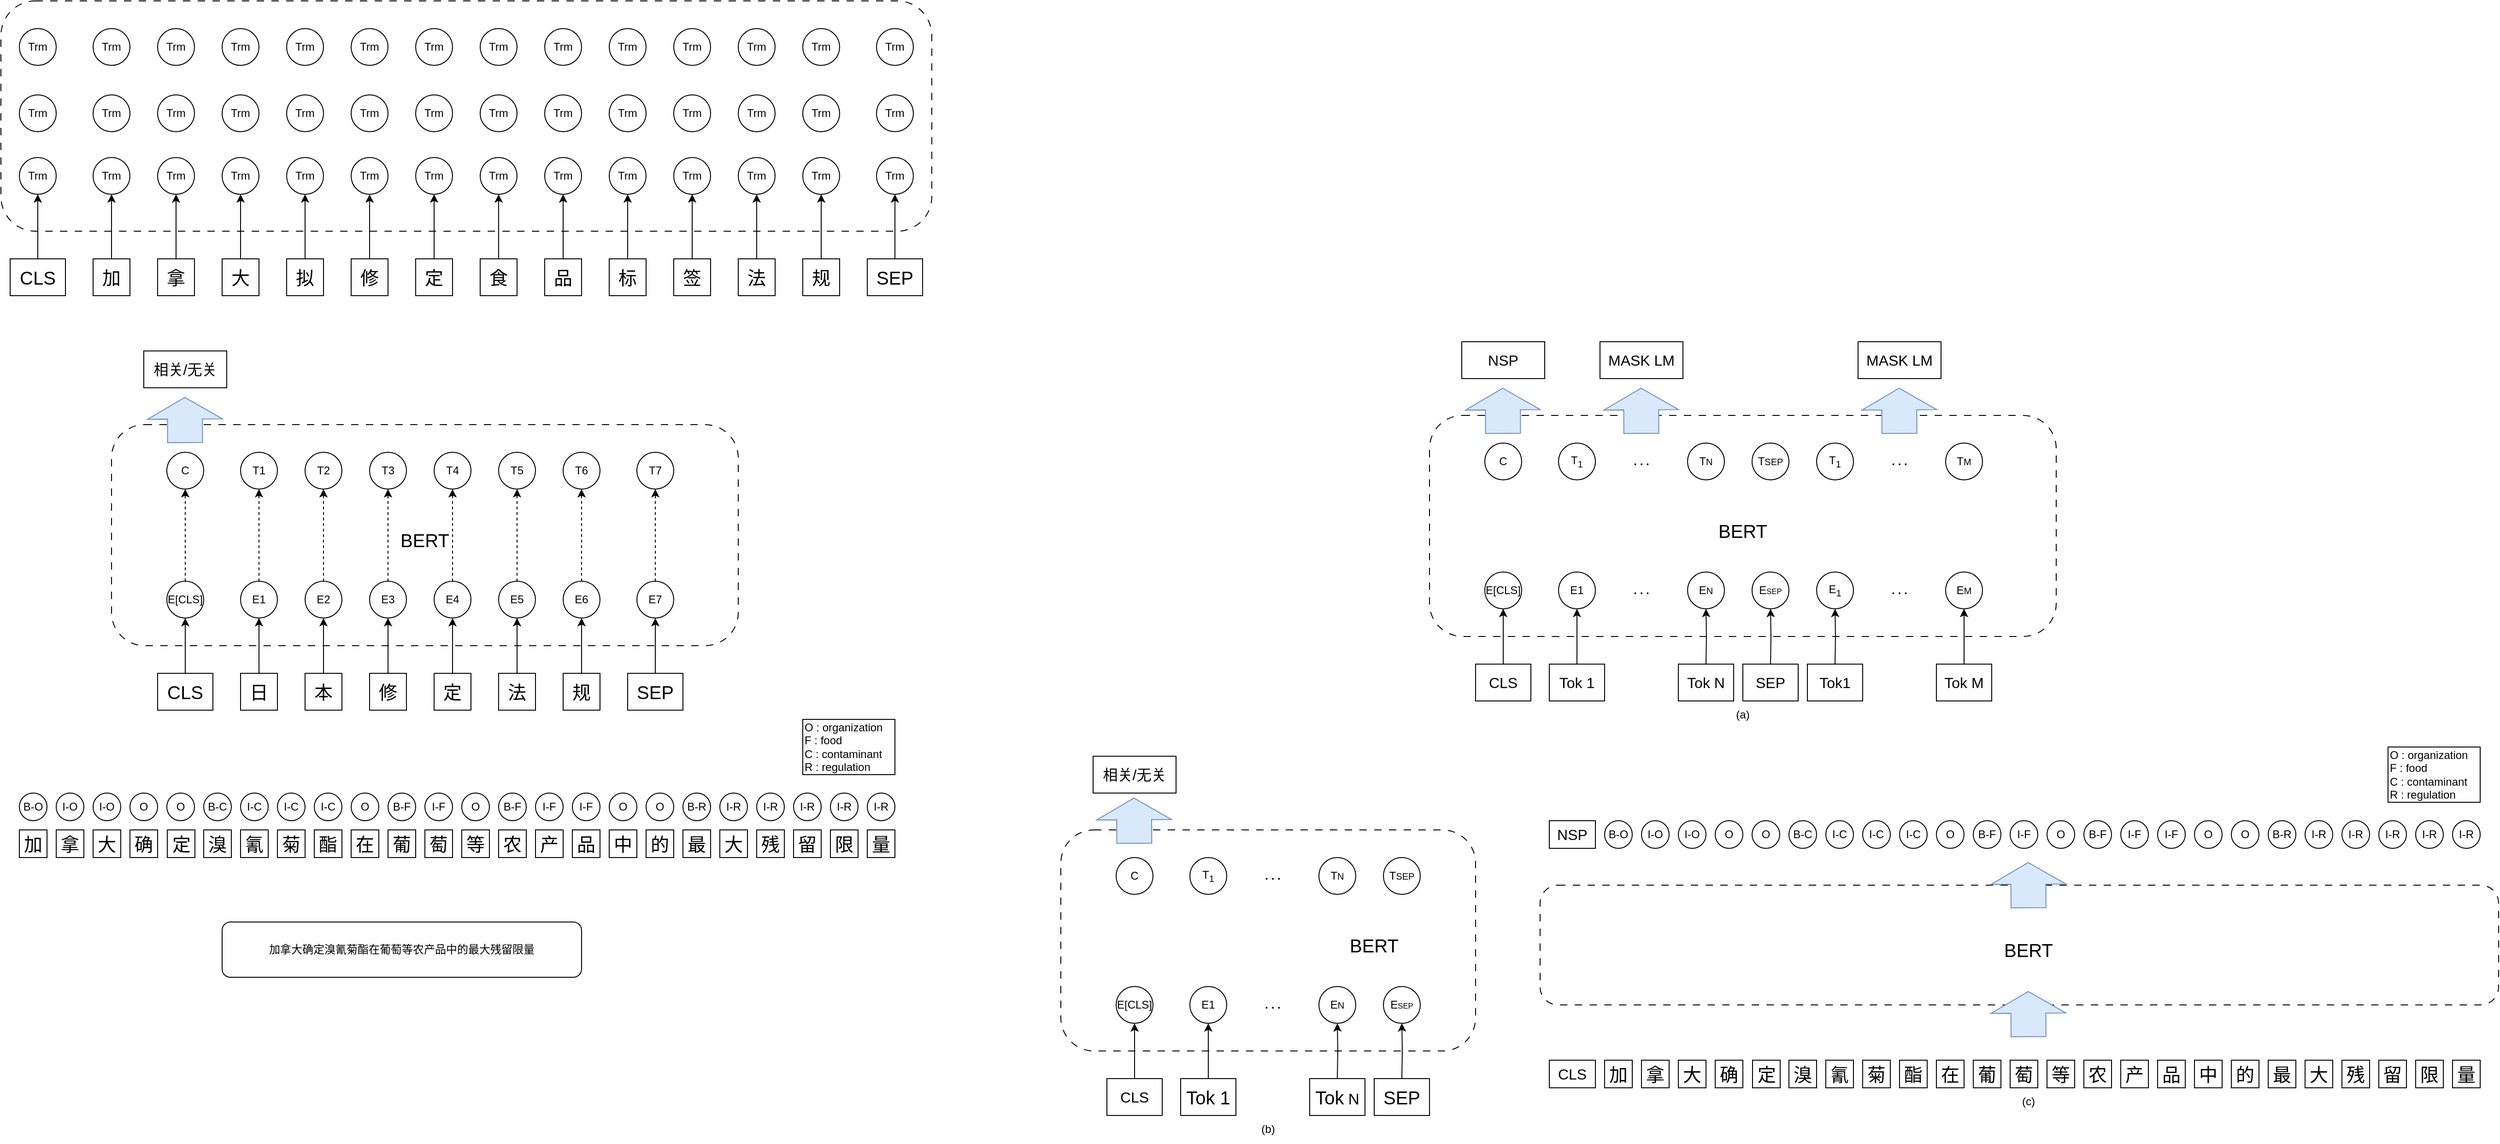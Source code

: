 <mxfile version="22.0.8" type="github">
  <diagram name="第 1 页" id="LdQ1cTDSZog4TV2DCeBu">
    <mxGraphModel dx="1722" dy="1030" grid="1" gridSize="10" guides="1" tooltips="1" connect="1" arrows="1" fold="1" page="1" pageScale="1" pageWidth="827" pageHeight="1169" math="0" shadow="0">
      <root>
        <mxCell id="0" />
        <mxCell id="1" parent="0" />
        <mxCell id="czQiMBR5TgbwtpitNcuJ-91" value="" style="rounded=1;whiteSpace=wrap;html=1;dashed=1;dashPattern=8 8;" parent="1" vertex="1">
          <mxGeometry x="160" y="470" width="1010" height="250" as="geometry" />
        </mxCell>
        <mxCell id="czQiMBR5TgbwtpitNcuJ-93" value="" style="edgeStyle=orthogonalEdgeStyle;rounded=0;orthogonalLoop=1;jettySize=auto;html=1;" parent="1" source="czQiMBR5TgbwtpitNcuJ-1" target="czQiMBR5TgbwtpitNcuJ-31" edge="1">
          <mxGeometry relative="1" as="geometry" />
        </mxCell>
        <mxCell id="czQiMBR5TgbwtpitNcuJ-1" value="&lt;font style=&quot;font-size: 20px;&quot;&gt;加&lt;/font&gt;" style="rounded=0;whiteSpace=wrap;html=1;" parent="1" vertex="1">
          <mxGeometry x="260" y="750" width="40" height="40" as="geometry" />
        </mxCell>
        <mxCell id="czQiMBR5TgbwtpitNcuJ-92" value="" style="edgeStyle=orthogonalEdgeStyle;rounded=0;orthogonalLoop=1;jettySize=auto;html=1;" parent="1" source="czQiMBR5TgbwtpitNcuJ-2" target="czQiMBR5TgbwtpitNcuJ-37" edge="1">
          <mxGeometry relative="1" as="geometry" />
        </mxCell>
        <mxCell id="czQiMBR5TgbwtpitNcuJ-2" value="&lt;font style=&quot;font-size: 20px;&quot;&gt;拿&lt;/font&gt;" style="rounded=0;whiteSpace=wrap;html=1;" parent="1" vertex="1">
          <mxGeometry x="330" y="750" width="40" height="40" as="geometry" />
        </mxCell>
        <mxCell id="czQiMBR5TgbwtpitNcuJ-90" value="" style="edgeStyle=orthogonalEdgeStyle;rounded=0;orthogonalLoop=1;jettySize=auto;html=1;" parent="1" source="czQiMBR5TgbwtpitNcuJ-3" target="czQiMBR5TgbwtpitNcuJ-39" edge="1">
          <mxGeometry relative="1" as="geometry" />
        </mxCell>
        <mxCell id="czQiMBR5TgbwtpitNcuJ-3" value="&lt;font style=&quot;font-size: 20px;&quot;&gt;大&lt;/font&gt;" style="rounded=0;whiteSpace=wrap;html=1;" parent="1" vertex="1">
          <mxGeometry x="400" y="750" width="40" height="40" as="geometry" />
        </mxCell>
        <mxCell id="czQiMBR5TgbwtpitNcuJ-95" value="" style="edgeStyle=orthogonalEdgeStyle;rounded=0;orthogonalLoop=1;jettySize=auto;html=1;" parent="1" source="czQiMBR5TgbwtpitNcuJ-4" target="czQiMBR5TgbwtpitNcuJ-40" edge="1">
          <mxGeometry relative="1" as="geometry" />
        </mxCell>
        <mxCell id="czQiMBR5TgbwtpitNcuJ-4" value="&lt;font style=&quot;font-size: 20px;&quot;&gt;拟&lt;/font&gt;" style="rounded=0;whiteSpace=wrap;html=1;" parent="1" vertex="1">
          <mxGeometry x="470" y="750" width="40" height="40" as="geometry" />
        </mxCell>
        <mxCell id="czQiMBR5TgbwtpitNcuJ-96" value="" style="edgeStyle=orthogonalEdgeStyle;rounded=0;orthogonalLoop=1;jettySize=auto;html=1;" parent="1" source="czQiMBR5TgbwtpitNcuJ-5" target="czQiMBR5TgbwtpitNcuJ-41" edge="1">
          <mxGeometry relative="1" as="geometry" />
        </mxCell>
        <mxCell id="czQiMBR5TgbwtpitNcuJ-5" value="&lt;font style=&quot;font-size: 20px;&quot;&gt;修&lt;/font&gt;" style="rounded=0;whiteSpace=wrap;html=1;" parent="1" vertex="1">
          <mxGeometry x="540" y="750" width="40" height="40" as="geometry" />
        </mxCell>
        <mxCell id="czQiMBR5TgbwtpitNcuJ-97" value="" style="edgeStyle=orthogonalEdgeStyle;rounded=0;orthogonalLoop=1;jettySize=auto;html=1;" parent="1" source="czQiMBR5TgbwtpitNcuJ-6" target="czQiMBR5TgbwtpitNcuJ-42" edge="1">
          <mxGeometry relative="1" as="geometry" />
        </mxCell>
        <mxCell id="czQiMBR5TgbwtpitNcuJ-6" value="&lt;font style=&quot;font-size: 20px;&quot;&gt;定&lt;/font&gt;" style="rounded=0;whiteSpace=wrap;html=1;" parent="1" vertex="1">
          <mxGeometry x="610" y="750" width="40" height="40" as="geometry" />
        </mxCell>
        <mxCell id="czQiMBR5TgbwtpitNcuJ-98" value="" style="edgeStyle=orthogonalEdgeStyle;rounded=0;orthogonalLoop=1;jettySize=auto;html=1;" parent="1" source="czQiMBR5TgbwtpitNcuJ-7" target="czQiMBR5TgbwtpitNcuJ-43" edge="1">
          <mxGeometry relative="1" as="geometry" />
        </mxCell>
        <mxCell id="czQiMBR5TgbwtpitNcuJ-7" value="&lt;font style=&quot;font-size: 20px;&quot;&gt;食&lt;/font&gt;" style="rounded=0;whiteSpace=wrap;html=1;" parent="1" vertex="1">
          <mxGeometry x="680" y="750" width="40" height="40" as="geometry" />
        </mxCell>
        <mxCell id="czQiMBR5TgbwtpitNcuJ-99" value="" style="edgeStyle=orthogonalEdgeStyle;rounded=0;orthogonalLoop=1;jettySize=auto;html=1;" parent="1" source="czQiMBR5TgbwtpitNcuJ-8" target="czQiMBR5TgbwtpitNcuJ-44" edge="1">
          <mxGeometry relative="1" as="geometry" />
        </mxCell>
        <mxCell id="czQiMBR5TgbwtpitNcuJ-8" value="&lt;font style=&quot;font-size: 20px;&quot;&gt;品&lt;/font&gt;" style="rounded=0;whiteSpace=wrap;html=1;" parent="1" vertex="1">
          <mxGeometry x="750" y="750" width="40" height="40" as="geometry" />
        </mxCell>
        <mxCell id="czQiMBR5TgbwtpitNcuJ-100" value="" style="edgeStyle=orthogonalEdgeStyle;rounded=0;orthogonalLoop=1;jettySize=auto;html=1;" parent="1" source="czQiMBR5TgbwtpitNcuJ-9" target="czQiMBR5TgbwtpitNcuJ-45" edge="1">
          <mxGeometry relative="1" as="geometry" />
        </mxCell>
        <mxCell id="czQiMBR5TgbwtpitNcuJ-9" value="&lt;font style=&quot;font-size: 20px;&quot;&gt;标&lt;/font&gt;" style="rounded=0;whiteSpace=wrap;html=1;" parent="1" vertex="1">
          <mxGeometry x="820" y="750" width="40" height="40" as="geometry" />
        </mxCell>
        <mxCell id="czQiMBR5TgbwtpitNcuJ-101" value="" style="edgeStyle=orthogonalEdgeStyle;rounded=0;orthogonalLoop=1;jettySize=auto;html=1;" parent="1" source="czQiMBR5TgbwtpitNcuJ-10" target="czQiMBR5TgbwtpitNcuJ-46" edge="1">
          <mxGeometry relative="1" as="geometry" />
        </mxCell>
        <mxCell id="czQiMBR5TgbwtpitNcuJ-10" value="&lt;font style=&quot;font-size: 20px;&quot;&gt;签&lt;/font&gt;" style="rounded=0;whiteSpace=wrap;html=1;" parent="1" vertex="1">
          <mxGeometry x="890" y="750" width="40" height="40" as="geometry" />
        </mxCell>
        <mxCell id="czQiMBR5TgbwtpitNcuJ-102" value="" style="edgeStyle=orthogonalEdgeStyle;rounded=0;orthogonalLoop=1;jettySize=auto;html=1;" parent="1" source="czQiMBR5TgbwtpitNcuJ-11" target="czQiMBR5TgbwtpitNcuJ-47" edge="1">
          <mxGeometry relative="1" as="geometry" />
        </mxCell>
        <mxCell id="czQiMBR5TgbwtpitNcuJ-11" value="&lt;font style=&quot;font-size: 20px;&quot;&gt;法&lt;/font&gt;" style="rounded=0;whiteSpace=wrap;html=1;" parent="1" vertex="1">
          <mxGeometry x="960" y="750" width="40" height="40" as="geometry" />
        </mxCell>
        <mxCell id="czQiMBR5TgbwtpitNcuJ-103" value="" style="edgeStyle=orthogonalEdgeStyle;rounded=0;orthogonalLoop=1;jettySize=auto;html=1;" parent="1" source="czQiMBR5TgbwtpitNcuJ-12" target="czQiMBR5TgbwtpitNcuJ-48" edge="1">
          <mxGeometry relative="1" as="geometry" />
        </mxCell>
        <mxCell id="czQiMBR5TgbwtpitNcuJ-12" value="&lt;font style=&quot;font-size: 20px;&quot;&gt;规&lt;/font&gt;" style="rounded=0;whiteSpace=wrap;html=1;" parent="1" vertex="1">
          <mxGeometry x="1030" y="750" width="40" height="40" as="geometry" />
        </mxCell>
        <mxCell id="czQiMBR5TgbwtpitNcuJ-94" value="" style="edgeStyle=orthogonalEdgeStyle;rounded=0;orthogonalLoop=1;jettySize=auto;html=1;" parent="1" source="czQiMBR5TgbwtpitNcuJ-13" target="czQiMBR5TgbwtpitNcuJ-38" edge="1">
          <mxGeometry relative="1" as="geometry" />
        </mxCell>
        <mxCell id="czQiMBR5TgbwtpitNcuJ-13" value="&lt;font style=&quot;font-size: 20px;&quot;&gt;CLS&lt;/font&gt;" style="rounded=0;whiteSpace=wrap;html=1;" parent="1" vertex="1">
          <mxGeometry x="170" y="750" width="60" height="40" as="geometry" />
        </mxCell>
        <mxCell id="czQiMBR5TgbwtpitNcuJ-104" value="" style="edgeStyle=orthogonalEdgeStyle;rounded=0;orthogonalLoop=1;jettySize=auto;html=1;" parent="1" source="czQiMBR5TgbwtpitNcuJ-14" target="czQiMBR5TgbwtpitNcuJ-49" edge="1">
          <mxGeometry relative="1" as="geometry" />
        </mxCell>
        <mxCell id="czQiMBR5TgbwtpitNcuJ-14" value="&lt;span style=&quot;font-size: 20px;&quot;&gt;SEP&lt;/span&gt;" style="rounded=0;whiteSpace=wrap;html=1;" parent="1" vertex="1">
          <mxGeometry x="1100" y="750" width="60" height="40" as="geometry" />
        </mxCell>
        <mxCell id="czQiMBR5TgbwtpitNcuJ-31" value="Trm" style="ellipse;whiteSpace=wrap;html=1;aspect=fixed;" parent="1" vertex="1">
          <mxGeometry x="260" y="640" width="40" height="40" as="geometry" />
        </mxCell>
        <mxCell id="czQiMBR5TgbwtpitNcuJ-37" value="Trm" style="ellipse;whiteSpace=wrap;html=1;aspect=fixed;" parent="1" vertex="1">
          <mxGeometry x="330" y="640" width="40" height="40" as="geometry" />
        </mxCell>
        <mxCell id="czQiMBR5TgbwtpitNcuJ-38" value="Trm" style="ellipse;whiteSpace=wrap;html=1;aspect=fixed;" parent="1" vertex="1">
          <mxGeometry x="180" y="640" width="40" height="40" as="geometry" />
        </mxCell>
        <mxCell id="czQiMBR5TgbwtpitNcuJ-39" value="Trm" style="ellipse;whiteSpace=wrap;html=1;aspect=fixed;" parent="1" vertex="1">
          <mxGeometry x="400" y="640" width="40" height="40" as="geometry" />
        </mxCell>
        <mxCell id="czQiMBR5TgbwtpitNcuJ-40" value="Trm" style="ellipse;whiteSpace=wrap;html=1;aspect=fixed;" parent="1" vertex="1">
          <mxGeometry x="470" y="640" width="40" height="40" as="geometry" />
        </mxCell>
        <mxCell id="czQiMBR5TgbwtpitNcuJ-41" value="Trm" style="ellipse;whiteSpace=wrap;html=1;aspect=fixed;" parent="1" vertex="1">
          <mxGeometry x="540" y="640" width="40" height="40" as="geometry" />
        </mxCell>
        <mxCell id="czQiMBR5TgbwtpitNcuJ-42" value="Trm" style="ellipse;whiteSpace=wrap;html=1;aspect=fixed;" parent="1" vertex="1">
          <mxGeometry x="610" y="640" width="40" height="40" as="geometry" />
        </mxCell>
        <mxCell id="czQiMBR5TgbwtpitNcuJ-43" value="Trm" style="ellipse;whiteSpace=wrap;html=1;aspect=fixed;" parent="1" vertex="1">
          <mxGeometry x="680" y="640" width="40" height="40" as="geometry" />
        </mxCell>
        <mxCell id="czQiMBR5TgbwtpitNcuJ-44" value="Trm" style="ellipse;whiteSpace=wrap;html=1;aspect=fixed;" parent="1" vertex="1">
          <mxGeometry x="750" y="640" width="40" height="40" as="geometry" />
        </mxCell>
        <mxCell id="czQiMBR5TgbwtpitNcuJ-45" value="Trm" style="ellipse;whiteSpace=wrap;html=1;aspect=fixed;" parent="1" vertex="1">
          <mxGeometry x="820" y="640" width="40" height="40" as="geometry" />
        </mxCell>
        <mxCell id="czQiMBR5TgbwtpitNcuJ-46" value="Trm" style="ellipse;whiteSpace=wrap;html=1;aspect=fixed;" parent="1" vertex="1">
          <mxGeometry x="890" y="640" width="40" height="40" as="geometry" />
        </mxCell>
        <mxCell id="czQiMBR5TgbwtpitNcuJ-47" value="Trm" style="ellipse;whiteSpace=wrap;html=1;aspect=fixed;" parent="1" vertex="1">
          <mxGeometry x="960" y="640" width="40" height="40" as="geometry" />
        </mxCell>
        <mxCell id="czQiMBR5TgbwtpitNcuJ-48" value="Trm" style="ellipse;whiteSpace=wrap;html=1;aspect=fixed;" parent="1" vertex="1">
          <mxGeometry x="1030" y="640" width="40" height="40" as="geometry" />
        </mxCell>
        <mxCell id="czQiMBR5TgbwtpitNcuJ-49" value="Trm" style="ellipse;whiteSpace=wrap;html=1;aspect=fixed;" parent="1" vertex="1">
          <mxGeometry x="1110" y="640" width="40" height="40" as="geometry" />
        </mxCell>
        <mxCell id="czQiMBR5TgbwtpitNcuJ-50" value="Trm" style="ellipse;whiteSpace=wrap;html=1;aspect=fixed;" parent="1" vertex="1">
          <mxGeometry x="260" y="572" width="40" height="40" as="geometry" />
        </mxCell>
        <mxCell id="czQiMBR5TgbwtpitNcuJ-51" value="Trm" style="ellipse;whiteSpace=wrap;html=1;aspect=fixed;" parent="1" vertex="1">
          <mxGeometry x="330" y="572" width="40" height="40" as="geometry" />
        </mxCell>
        <mxCell id="czQiMBR5TgbwtpitNcuJ-52" value="Trm" style="ellipse;whiteSpace=wrap;html=1;aspect=fixed;" parent="1" vertex="1">
          <mxGeometry x="180" y="572" width="40" height="40" as="geometry" />
        </mxCell>
        <mxCell id="czQiMBR5TgbwtpitNcuJ-53" value="Trm" style="ellipse;whiteSpace=wrap;html=1;aspect=fixed;" parent="1" vertex="1">
          <mxGeometry x="400" y="572" width="40" height="40" as="geometry" />
        </mxCell>
        <mxCell id="czQiMBR5TgbwtpitNcuJ-54" value="Trm" style="ellipse;whiteSpace=wrap;html=1;aspect=fixed;" parent="1" vertex="1">
          <mxGeometry x="470" y="572" width="40" height="40" as="geometry" />
        </mxCell>
        <mxCell id="czQiMBR5TgbwtpitNcuJ-55" value="Trm" style="ellipse;whiteSpace=wrap;html=1;aspect=fixed;" parent="1" vertex="1">
          <mxGeometry x="540" y="572" width="40" height="40" as="geometry" />
        </mxCell>
        <mxCell id="czQiMBR5TgbwtpitNcuJ-56" value="Trm" style="ellipse;whiteSpace=wrap;html=1;aspect=fixed;" parent="1" vertex="1">
          <mxGeometry x="610" y="572" width="40" height="40" as="geometry" />
        </mxCell>
        <mxCell id="czQiMBR5TgbwtpitNcuJ-57" value="Trm" style="ellipse;whiteSpace=wrap;html=1;aspect=fixed;" parent="1" vertex="1">
          <mxGeometry x="680" y="572" width="40" height="40" as="geometry" />
        </mxCell>
        <mxCell id="czQiMBR5TgbwtpitNcuJ-58" value="Trm" style="ellipse;whiteSpace=wrap;html=1;aspect=fixed;" parent="1" vertex="1">
          <mxGeometry x="750" y="572" width="40" height="40" as="geometry" />
        </mxCell>
        <mxCell id="czQiMBR5TgbwtpitNcuJ-59" value="Trm" style="ellipse;whiteSpace=wrap;html=1;aspect=fixed;" parent="1" vertex="1">
          <mxGeometry x="820" y="572" width="40" height="40" as="geometry" />
        </mxCell>
        <mxCell id="czQiMBR5TgbwtpitNcuJ-60" value="Trm" style="ellipse;whiteSpace=wrap;html=1;aspect=fixed;" parent="1" vertex="1">
          <mxGeometry x="890" y="572" width="40" height="40" as="geometry" />
        </mxCell>
        <mxCell id="czQiMBR5TgbwtpitNcuJ-61" value="Trm" style="ellipse;whiteSpace=wrap;html=1;aspect=fixed;" parent="1" vertex="1">
          <mxGeometry x="960" y="572" width="40" height="40" as="geometry" />
        </mxCell>
        <mxCell id="czQiMBR5TgbwtpitNcuJ-62" value="Trm" style="ellipse;whiteSpace=wrap;html=1;aspect=fixed;" parent="1" vertex="1">
          <mxGeometry x="1030" y="572" width="40" height="40" as="geometry" />
        </mxCell>
        <mxCell id="czQiMBR5TgbwtpitNcuJ-63" value="Trm" style="ellipse;whiteSpace=wrap;html=1;aspect=fixed;" parent="1" vertex="1">
          <mxGeometry x="1110" y="572" width="40" height="40" as="geometry" />
        </mxCell>
        <mxCell id="czQiMBR5TgbwtpitNcuJ-64" value="Trm" style="ellipse;whiteSpace=wrap;html=1;aspect=fixed;" parent="1" vertex="1">
          <mxGeometry x="260" y="500" width="40" height="40" as="geometry" />
        </mxCell>
        <mxCell id="czQiMBR5TgbwtpitNcuJ-65" value="Trm" style="ellipse;whiteSpace=wrap;html=1;aspect=fixed;" parent="1" vertex="1">
          <mxGeometry x="330" y="500" width="40" height="40" as="geometry" />
        </mxCell>
        <mxCell id="czQiMBR5TgbwtpitNcuJ-66" value="Trm" style="ellipse;whiteSpace=wrap;html=1;aspect=fixed;" parent="1" vertex="1">
          <mxGeometry x="180" y="500" width="40" height="40" as="geometry" />
        </mxCell>
        <mxCell id="czQiMBR5TgbwtpitNcuJ-67" value="Trm" style="ellipse;whiteSpace=wrap;html=1;aspect=fixed;" parent="1" vertex="1">
          <mxGeometry x="400" y="500" width="40" height="40" as="geometry" />
        </mxCell>
        <mxCell id="czQiMBR5TgbwtpitNcuJ-68" value="Trm" style="ellipse;whiteSpace=wrap;html=1;aspect=fixed;" parent="1" vertex="1">
          <mxGeometry x="470" y="500" width="40" height="40" as="geometry" />
        </mxCell>
        <mxCell id="czQiMBR5TgbwtpitNcuJ-69" value="Trm" style="ellipse;whiteSpace=wrap;html=1;aspect=fixed;" parent="1" vertex="1">
          <mxGeometry x="540" y="500" width="40" height="40" as="geometry" />
        </mxCell>
        <mxCell id="czQiMBR5TgbwtpitNcuJ-70" value="Trm" style="ellipse;whiteSpace=wrap;html=1;aspect=fixed;" parent="1" vertex="1">
          <mxGeometry x="610" y="500" width="40" height="40" as="geometry" />
        </mxCell>
        <mxCell id="czQiMBR5TgbwtpitNcuJ-71" value="Trm" style="ellipse;whiteSpace=wrap;html=1;aspect=fixed;" parent="1" vertex="1">
          <mxGeometry x="680" y="500" width="40" height="40" as="geometry" />
        </mxCell>
        <mxCell id="czQiMBR5TgbwtpitNcuJ-72" value="Trm" style="ellipse;whiteSpace=wrap;html=1;aspect=fixed;" parent="1" vertex="1">
          <mxGeometry x="750" y="500" width="40" height="40" as="geometry" />
        </mxCell>
        <mxCell id="czQiMBR5TgbwtpitNcuJ-73" value="Trm" style="ellipse;whiteSpace=wrap;html=1;aspect=fixed;" parent="1" vertex="1">
          <mxGeometry x="820" y="500" width="40" height="40" as="geometry" />
        </mxCell>
        <mxCell id="czQiMBR5TgbwtpitNcuJ-74" value="Trm" style="ellipse;whiteSpace=wrap;html=1;aspect=fixed;" parent="1" vertex="1">
          <mxGeometry x="890" y="500" width="40" height="40" as="geometry" />
        </mxCell>
        <mxCell id="czQiMBR5TgbwtpitNcuJ-75" value="Trm" style="ellipse;whiteSpace=wrap;html=1;aspect=fixed;" parent="1" vertex="1">
          <mxGeometry x="960" y="500" width="40" height="40" as="geometry" />
        </mxCell>
        <mxCell id="czQiMBR5TgbwtpitNcuJ-76" value="Trm" style="ellipse;whiteSpace=wrap;html=1;aspect=fixed;" parent="1" vertex="1">
          <mxGeometry x="1030" y="500" width="40" height="40" as="geometry" />
        </mxCell>
        <mxCell id="czQiMBR5TgbwtpitNcuJ-77" value="Trm" style="ellipse;whiteSpace=wrap;html=1;aspect=fixed;" parent="1" vertex="1">
          <mxGeometry x="1110" y="500" width="40" height="40" as="geometry" />
        </mxCell>
        <mxCell id="czQiMBR5TgbwtpitNcuJ-107" value="" style="rounded=1;whiteSpace=wrap;html=1;dashed=1;dashPattern=8 8;" parent="1" vertex="1">
          <mxGeometry x="280" y="930" width="680" height="240" as="geometry" />
        </mxCell>
        <mxCell id="czQiMBR5TgbwtpitNcuJ-108" value="" style="edgeStyle=orthogonalEdgeStyle;rounded=0;orthogonalLoop=1;jettySize=auto;html=1;" parent="1" source="czQiMBR5TgbwtpitNcuJ-109" target="czQiMBR5TgbwtpitNcuJ-136" edge="1">
          <mxGeometry relative="1" as="geometry" />
        </mxCell>
        <mxCell id="czQiMBR5TgbwtpitNcuJ-109" value="&lt;span style=&quot;font-size: 20px;&quot;&gt;日&lt;/span&gt;" style="rounded=0;whiteSpace=wrap;html=1;" parent="1" vertex="1">
          <mxGeometry x="420" y="1200" width="40" height="40" as="geometry" />
        </mxCell>
        <mxCell id="czQiMBR5TgbwtpitNcuJ-110" value="" style="edgeStyle=orthogonalEdgeStyle;rounded=0;orthogonalLoop=1;jettySize=auto;html=1;" parent="1" source="czQiMBR5TgbwtpitNcuJ-111" target="czQiMBR5TgbwtpitNcuJ-137" edge="1">
          <mxGeometry relative="1" as="geometry" />
        </mxCell>
        <mxCell id="czQiMBR5TgbwtpitNcuJ-111" value="&lt;font style=&quot;font-size: 20px;&quot;&gt;本&lt;/font&gt;" style="rounded=0;whiteSpace=wrap;html=1;" parent="1" vertex="1">
          <mxGeometry x="490" y="1200" width="40" height="40" as="geometry" />
        </mxCell>
        <mxCell id="czQiMBR5TgbwtpitNcuJ-116" value="" style="edgeStyle=orthogonalEdgeStyle;rounded=0;orthogonalLoop=1;jettySize=auto;html=1;" parent="1" source="czQiMBR5TgbwtpitNcuJ-117" target="czQiMBR5TgbwtpitNcuJ-141" edge="1">
          <mxGeometry relative="1" as="geometry" />
        </mxCell>
        <mxCell id="czQiMBR5TgbwtpitNcuJ-117" value="&lt;font style=&quot;font-size: 20px;&quot;&gt;修&lt;/font&gt;" style="rounded=0;whiteSpace=wrap;html=1;" parent="1" vertex="1">
          <mxGeometry x="560" y="1200" width="40" height="40" as="geometry" />
        </mxCell>
        <mxCell id="czQiMBR5TgbwtpitNcuJ-118" value="" style="edgeStyle=orthogonalEdgeStyle;rounded=0;orthogonalLoop=1;jettySize=auto;html=1;" parent="1" source="czQiMBR5TgbwtpitNcuJ-119" target="czQiMBR5TgbwtpitNcuJ-142" edge="1">
          <mxGeometry relative="1" as="geometry" />
        </mxCell>
        <mxCell id="czQiMBR5TgbwtpitNcuJ-119" value="&lt;font style=&quot;font-size: 20px;&quot;&gt;定&lt;/font&gt;" style="rounded=0;whiteSpace=wrap;html=1;" parent="1" vertex="1">
          <mxGeometry x="630" y="1200" width="40" height="40" as="geometry" />
        </mxCell>
        <mxCell id="czQiMBR5TgbwtpitNcuJ-128" value="" style="edgeStyle=orthogonalEdgeStyle;rounded=0;orthogonalLoop=1;jettySize=auto;html=1;" parent="1" source="czQiMBR5TgbwtpitNcuJ-129" target="czQiMBR5TgbwtpitNcuJ-147" edge="1">
          <mxGeometry relative="1" as="geometry" />
        </mxCell>
        <mxCell id="czQiMBR5TgbwtpitNcuJ-129" value="&lt;font style=&quot;font-size: 20px;&quot;&gt;法&lt;/font&gt;" style="rounded=0;whiteSpace=wrap;html=1;" parent="1" vertex="1">
          <mxGeometry x="700" y="1200" width="40" height="40" as="geometry" />
        </mxCell>
        <mxCell id="czQiMBR5TgbwtpitNcuJ-130" value="" style="edgeStyle=orthogonalEdgeStyle;rounded=0;orthogonalLoop=1;jettySize=auto;html=1;" parent="1" source="czQiMBR5TgbwtpitNcuJ-131" target="czQiMBR5TgbwtpitNcuJ-148" edge="1">
          <mxGeometry relative="1" as="geometry" />
        </mxCell>
        <mxCell id="czQiMBR5TgbwtpitNcuJ-131" value="&lt;font style=&quot;font-size: 20px;&quot;&gt;规&lt;/font&gt;" style="rounded=0;whiteSpace=wrap;html=1;" parent="1" vertex="1">
          <mxGeometry x="770" y="1200" width="40" height="40" as="geometry" />
        </mxCell>
        <mxCell id="czQiMBR5TgbwtpitNcuJ-132" value="" style="edgeStyle=orthogonalEdgeStyle;rounded=0;orthogonalLoop=1;jettySize=auto;html=1;" parent="1" source="czQiMBR5TgbwtpitNcuJ-133" target="czQiMBR5TgbwtpitNcuJ-138" edge="1">
          <mxGeometry relative="1" as="geometry" />
        </mxCell>
        <mxCell id="czQiMBR5TgbwtpitNcuJ-133" value="&lt;font style=&quot;font-size: 20px;&quot;&gt;CLS&lt;/font&gt;" style="rounded=0;whiteSpace=wrap;html=1;" parent="1" vertex="1">
          <mxGeometry x="330" y="1200" width="60" height="40" as="geometry" />
        </mxCell>
        <mxCell id="czQiMBR5TgbwtpitNcuJ-134" value="" style="edgeStyle=orthogonalEdgeStyle;rounded=0;orthogonalLoop=1;jettySize=auto;html=1;" parent="1" source="czQiMBR5TgbwtpitNcuJ-135" target="czQiMBR5TgbwtpitNcuJ-149" edge="1">
          <mxGeometry relative="1" as="geometry" />
        </mxCell>
        <mxCell id="czQiMBR5TgbwtpitNcuJ-135" value="&lt;span style=&quot;font-size: 20px;&quot;&gt;SEP&lt;/span&gt;" style="rounded=0;whiteSpace=wrap;html=1;" parent="1" vertex="1">
          <mxGeometry x="840" y="1200" width="60" height="40" as="geometry" />
        </mxCell>
        <mxCell id="czQiMBR5TgbwtpitNcuJ-191" value="" style="edgeStyle=orthogonalEdgeStyle;rounded=0;orthogonalLoop=1;jettySize=auto;html=1;dashed=1;" parent="1" source="czQiMBR5TgbwtpitNcuJ-136" target="czQiMBR5TgbwtpitNcuJ-150" edge="1">
          <mxGeometry relative="1" as="geometry" />
        </mxCell>
        <mxCell id="czQiMBR5TgbwtpitNcuJ-136" value="E1" style="ellipse;whiteSpace=wrap;html=1;aspect=fixed;" parent="1" vertex="1">
          <mxGeometry x="420" y="1100" width="40" height="40" as="geometry" />
        </mxCell>
        <mxCell id="czQiMBR5TgbwtpitNcuJ-192" value="" style="edgeStyle=orthogonalEdgeStyle;rounded=0;orthogonalLoop=1;jettySize=auto;html=1;dashed=1;" parent="1" source="czQiMBR5TgbwtpitNcuJ-137" target="czQiMBR5TgbwtpitNcuJ-151" edge="1">
          <mxGeometry relative="1" as="geometry" />
        </mxCell>
        <mxCell id="czQiMBR5TgbwtpitNcuJ-137" value="E2" style="ellipse;whiteSpace=wrap;html=1;aspect=fixed;" parent="1" vertex="1">
          <mxGeometry x="490" y="1100" width="40" height="40" as="geometry" />
        </mxCell>
        <mxCell id="czQiMBR5TgbwtpitNcuJ-188" style="edgeStyle=orthogonalEdgeStyle;rounded=0;orthogonalLoop=1;jettySize=auto;html=1;entryX=0.5;entryY=1;entryDx=0;entryDy=0;dashed=1;" parent="1" source="czQiMBR5TgbwtpitNcuJ-138" target="czQiMBR5TgbwtpitNcuJ-152" edge="1">
          <mxGeometry relative="1" as="geometry" />
        </mxCell>
        <mxCell id="czQiMBR5TgbwtpitNcuJ-138" value="E[CLS]" style="ellipse;whiteSpace=wrap;html=1;aspect=fixed;" parent="1" vertex="1">
          <mxGeometry x="340" y="1100" width="40" height="40" as="geometry" />
        </mxCell>
        <mxCell id="czQiMBR5TgbwtpitNcuJ-193" value="" style="edgeStyle=orthogonalEdgeStyle;rounded=0;orthogonalLoop=1;jettySize=auto;html=1;dashed=1;" parent="1" source="czQiMBR5TgbwtpitNcuJ-141" target="czQiMBR5TgbwtpitNcuJ-155" edge="1">
          <mxGeometry relative="1" as="geometry" />
        </mxCell>
        <mxCell id="czQiMBR5TgbwtpitNcuJ-141" value="E3" style="ellipse;whiteSpace=wrap;html=1;aspect=fixed;" parent="1" vertex="1">
          <mxGeometry x="560" y="1100" width="40" height="40" as="geometry" />
        </mxCell>
        <mxCell id="czQiMBR5TgbwtpitNcuJ-194" value="" style="edgeStyle=orthogonalEdgeStyle;rounded=0;orthogonalLoop=1;jettySize=auto;html=1;dashed=1;" parent="1" source="czQiMBR5TgbwtpitNcuJ-142" target="czQiMBR5TgbwtpitNcuJ-156" edge="1">
          <mxGeometry relative="1" as="geometry" />
        </mxCell>
        <mxCell id="czQiMBR5TgbwtpitNcuJ-142" value="E4" style="ellipse;whiteSpace=wrap;html=1;aspect=fixed;" parent="1" vertex="1">
          <mxGeometry x="630" y="1100" width="40" height="40" as="geometry" />
        </mxCell>
        <mxCell id="czQiMBR5TgbwtpitNcuJ-195" value="" style="edgeStyle=orthogonalEdgeStyle;rounded=0;orthogonalLoop=1;jettySize=auto;html=1;dashed=1;" parent="1" source="czQiMBR5TgbwtpitNcuJ-147" target="czQiMBR5TgbwtpitNcuJ-161" edge="1">
          <mxGeometry relative="1" as="geometry" />
        </mxCell>
        <mxCell id="czQiMBR5TgbwtpitNcuJ-147" value="E5" style="ellipse;whiteSpace=wrap;html=1;aspect=fixed;" parent="1" vertex="1">
          <mxGeometry x="700" y="1100" width="40" height="40" as="geometry" />
        </mxCell>
        <mxCell id="czQiMBR5TgbwtpitNcuJ-196" value="" style="edgeStyle=orthogonalEdgeStyle;rounded=0;orthogonalLoop=1;jettySize=auto;html=1;dashed=1;" parent="1" source="czQiMBR5TgbwtpitNcuJ-148" target="czQiMBR5TgbwtpitNcuJ-162" edge="1">
          <mxGeometry relative="1" as="geometry" />
        </mxCell>
        <mxCell id="czQiMBR5TgbwtpitNcuJ-148" value="E6" style="ellipse;whiteSpace=wrap;html=1;aspect=fixed;" parent="1" vertex="1">
          <mxGeometry x="770" y="1100" width="40" height="40" as="geometry" />
        </mxCell>
        <mxCell id="czQiMBR5TgbwtpitNcuJ-197" value="" style="edgeStyle=orthogonalEdgeStyle;rounded=0;orthogonalLoop=1;jettySize=auto;html=1;dashed=1;" parent="1" source="czQiMBR5TgbwtpitNcuJ-149" target="czQiMBR5TgbwtpitNcuJ-163" edge="1">
          <mxGeometry relative="1" as="geometry" />
        </mxCell>
        <mxCell id="czQiMBR5TgbwtpitNcuJ-149" value="E7" style="ellipse;whiteSpace=wrap;html=1;aspect=fixed;" parent="1" vertex="1">
          <mxGeometry x="850" y="1100" width="40" height="40" as="geometry" />
        </mxCell>
        <mxCell id="czQiMBR5TgbwtpitNcuJ-150" value="T1" style="ellipse;whiteSpace=wrap;html=1;aspect=fixed;" parent="1" vertex="1">
          <mxGeometry x="420" y="960" width="40" height="40" as="geometry" />
        </mxCell>
        <mxCell id="czQiMBR5TgbwtpitNcuJ-151" value="T2" style="ellipse;whiteSpace=wrap;html=1;aspect=fixed;" parent="1" vertex="1">
          <mxGeometry x="490" y="960" width="40" height="40" as="geometry" />
        </mxCell>
        <mxCell id="czQiMBR5TgbwtpitNcuJ-152" value="C" style="ellipse;whiteSpace=wrap;html=1;aspect=fixed;" parent="1" vertex="1">
          <mxGeometry x="340" y="960" width="40" height="40" as="geometry" />
        </mxCell>
        <mxCell id="czQiMBR5TgbwtpitNcuJ-155" value="T3" style="ellipse;whiteSpace=wrap;html=1;aspect=fixed;" parent="1" vertex="1">
          <mxGeometry x="560" y="960" width="40" height="40" as="geometry" />
        </mxCell>
        <mxCell id="czQiMBR5TgbwtpitNcuJ-156" value="T4" style="ellipse;whiteSpace=wrap;html=1;aspect=fixed;" parent="1" vertex="1">
          <mxGeometry x="630" y="960" width="40" height="40" as="geometry" />
        </mxCell>
        <mxCell id="czQiMBR5TgbwtpitNcuJ-161" value="T5" style="ellipse;whiteSpace=wrap;html=1;aspect=fixed;" parent="1" vertex="1">
          <mxGeometry x="700" y="960" width="40" height="40" as="geometry" />
        </mxCell>
        <mxCell id="czQiMBR5TgbwtpitNcuJ-162" value="T6" style="ellipse;whiteSpace=wrap;html=1;aspect=fixed;" parent="1" vertex="1">
          <mxGeometry x="770" y="960" width="40" height="40" as="geometry" />
        </mxCell>
        <mxCell id="czQiMBR5TgbwtpitNcuJ-163" value="T7" style="ellipse;whiteSpace=wrap;html=1;aspect=fixed;" parent="1" vertex="1">
          <mxGeometry x="850" y="960" width="40" height="40" as="geometry" />
        </mxCell>
        <mxCell id="czQiMBR5TgbwtpitNcuJ-187" value="&lt;font style=&quot;font-size: 20px;&quot;&gt;BERT&lt;/font&gt;" style="text;html=1;strokeColor=none;fillColor=none;align=center;verticalAlign=middle;whiteSpace=wrap;rounded=0;" parent="1" vertex="1">
          <mxGeometry x="590" y="1040" width="60" height="30" as="geometry" />
        </mxCell>
        <mxCell id="czQiMBR5TgbwtpitNcuJ-199" value="" style="shape=flexArrow;endArrow=classic;html=1;rounded=0;endWidth=42.069;endSize=7.483;width=37.931;fillColor=#dae8fc;strokeColor=#6c8ebf;" parent="1" edge="1">
          <mxGeometry width="50" height="50" relative="1" as="geometry">
            <mxPoint x="359.81" y="950" as="sourcePoint" />
            <mxPoint x="359.5" y="900" as="targetPoint" />
          </mxGeometry>
        </mxCell>
        <mxCell id="czQiMBR5TgbwtpitNcuJ-200" value="&lt;font style=&quot;font-size: 16px;&quot;&gt;相关/无关&lt;/font&gt;" style="rounded=0;whiteSpace=wrap;html=1;" parent="1" vertex="1">
          <mxGeometry x="315" y="850" width="90" height="40" as="geometry" />
        </mxCell>
        <mxCell id="czQiMBR5TgbwtpitNcuJ-204" value="加拿大确定溴氰菊酯在葡萄等农产品中的最大残留限量" style="rounded=1;whiteSpace=wrap;html=1;" parent="1" vertex="1">
          <mxGeometry x="400" y="1470" width="390" height="60" as="geometry" />
        </mxCell>
        <mxCell id="czQiMBR5TgbwtpitNcuJ-205" value="&lt;font style=&quot;font-size: 20px;&quot;&gt;加&lt;/font&gt;" style="rounded=0;whiteSpace=wrap;html=1;" parent="1" vertex="1">
          <mxGeometry x="180" y="1370" width="30" height="30" as="geometry" />
        </mxCell>
        <mxCell id="czQiMBR5TgbwtpitNcuJ-218" value="&lt;span style=&quot;font-size: 20px;&quot;&gt;拿&lt;/span&gt;" style="rounded=0;whiteSpace=wrap;html=1;" parent="1" vertex="1">
          <mxGeometry x="220" y="1370" width="30" height="30" as="geometry" />
        </mxCell>
        <mxCell id="czQiMBR5TgbwtpitNcuJ-219" value="&lt;span style=&quot;font-size: 20px;&quot;&gt;大&lt;/span&gt;" style="rounded=0;whiteSpace=wrap;html=1;" parent="1" vertex="1">
          <mxGeometry x="260" y="1370" width="30" height="30" as="geometry" />
        </mxCell>
        <mxCell id="czQiMBR5TgbwtpitNcuJ-221" value="&lt;span style=&quot;font-size: 20px;&quot;&gt;确&lt;/span&gt;" style="rounded=0;whiteSpace=wrap;html=1;" parent="1" vertex="1">
          <mxGeometry x="300" y="1370" width="30" height="30" as="geometry" />
        </mxCell>
        <mxCell id="czQiMBR5TgbwtpitNcuJ-222" value="&lt;span style=&quot;font-size: 20px;&quot;&gt;定&lt;/span&gt;" style="rounded=0;whiteSpace=wrap;html=1;" parent="1" vertex="1">
          <mxGeometry x="340.5" y="1370" width="30" height="30" as="geometry" />
        </mxCell>
        <mxCell id="czQiMBR5TgbwtpitNcuJ-223" value="&lt;font style=&quot;font-size: 20px;&quot;&gt;溴&lt;/font&gt;" style="rounded=0;whiteSpace=wrap;html=1;" parent="1" vertex="1">
          <mxGeometry x="380" y="1370" width="30" height="30" as="geometry" />
        </mxCell>
        <mxCell id="czQiMBR5TgbwtpitNcuJ-224" value="&lt;font style=&quot;font-size: 20px;&quot;&gt;氰&lt;/font&gt;" style="rounded=0;whiteSpace=wrap;html=1;" parent="1" vertex="1">
          <mxGeometry x="420" y="1370" width="30" height="30" as="geometry" />
        </mxCell>
        <mxCell id="czQiMBR5TgbwtpitNcuJ-225" value="&lt;font style=&quot;font-size: 20px;&quot;&gt;菊&lt;/font&gt;" style="rounded=0;whiteSpace=wrap;html=1;" parent="1" vertex="1">
          <mxGeometry x="460" y="1370" width="30" height="30" as="geometry" />
        </mxCell>
        <mxCell id="czQiMBR5TgbwtpitNcuJ-226" value="&lt;font style=&quot;font-size: 20px;&quot;&gt;酯&lt;/font&gt;" style="rounded=0;whiteSpace=wrap;html=1;" parent="1" vertex="1">
          <mxGeometry x="500" y="1370" width="30" height="30" as="geometry" />
        </mxCell>
        <mxCell id="czQiMBR5TgbwtpitNcuJ-227" value="&lt;span style=&quot;font-size: 20px;&quot;&gt;在&lt;/span&gt;" style="rounded=0;whiteSpace=wrap;html=1;" parent="1" vertex="1">
          <mxGeometry x="540" y="1370" width="30" height="30" as="geometry" />
        </mxCell>
        <mxCell id="czQiMBR5TgbwtpitNcuJ-228" value="&lt;span style=&quot;font-size: 20px;&quot;&gt;葡&lt;/span&gt;" style="rounded=0;whiteSpace=wrap;html=1;" parent="1" vertex="1">
          <mxGeometry x="580" y="1370" width="30" height="30" as="geometry" />
        </mxCell>
        <mxCell id="czQiMBR5TgbwtpitNcuJ-229" value="&lt;span style=&quot;font-size: 20px;&quot;&gt;萄&lt;/span&gt;" style="rounded=0;whiteSpace=wrap;html=1;" parent="1" vertex="1">
          <mxGeometry x="620" y="1370" width="30" height="30" as="geometry" />
        </mxCell>
        <mxCell id="czQiMBR5TgbwtpitNcuJ-230" value="&lt;span style=&quot;font-size: 20px;&quot;&gt;等&lt;/span&gt;" style="rounded=0;whiteSpace=wrap;html=1;" parent="1" vertex="1">
          <mxGeometry x="660" y="1370" width="30" height="30" as="geometry" />
        </mxCell>
        <mxCell id="czQiMBR5TgbwtpitNcuJ-231" value="&lt;span style=&quot;font-size: 20px;&quot;&gt;农&lt;/span&gt;" style="rounded=0;whiteSpace=wrap;html=1;" parent="1" vertex="1">
          <mxGeometry x="700" y="1370" width="30" height="30" as="geometry" />
        </mxCell>
        <mxCell id="czQiMBR5TgbwtpitNcuJ-232" value="&lt;span style=&quot;font-size: 20px;&quot;&gt;产&lt;/span&gt;" style="rounded=0;whiteSpace=wrap;html=1;" parent="1" vertex="1">
          <mxGeometry x="740" y="1370" width="30" height="30" as="geometry" />
        </mxCell>
        <mxCell id="czQiMBR5TgbwtpitNcuJ-233" value="&lt;span style=&quot;font-size: 20px;&quot;&gt;品&lt;/span&gt;" style="rounded=0;whiteSpace=wrap;html=1;" parent="1" vertex="1">
          <mxGeometry x="780" y="1370" width="30" height="30" as="geometry" />
        </mxCell>
        <mxCell id="czQiMBR5TgbwtpitNcuJ-234" value="&lt;span style=&quot;font-size: 20px;&quot;&gt;中&lt;/span&gt;" style="rounded=0;whiteSpace=wrap;html=1;" parent="1" vertex="1">
          <mxGeometry x="820" y="1370" width="30" height="30" as="geometry" />
        </mxCell>
        <mxCell id="czQiMBR5TgbwtpitNcuJ-235" value="&lt;span style=&quot;font-size: 20px;&quot;&gt;的&lt;/span&gt;" style="rounded=0;whiteSpace=wrap;html=1;" parent="1" vertex="1">
          <mxGeometry x="860" y="1370" width="30" height="30" as="geometry" />
        </mxCell>
        <mxCell id="czQiMBR5TgbwtpitNcuJ-236" value="&lt;span style=&quot;font-size: 20px;&quot;&gt;最&lt;/span&gt;" style="rounded=0;whiteSpace=wrap;html=1;" parent="1" vertex="1">
          <mxGeometry x="900" y="1370" width="30" height="30" as="geometry" />
        </mxCell>
        <mxCell id="czQiMBR5TgbwtpitNcuJ-237" value="&lt;span style=&quot;font-size: 20px;&quot;&gt;大&lt;/span&gt;" style="rounded=0;whiteSpace=wrap;html=1;" parent="1" vertex="1">
          <mxGeometry x="940" y="1370" width="30" height="30" as="geometry" />
        </mxCell>
        <mxCell id="czQiMBR5TgbwtpitNcuJ-238" value="&lt;span style=&quot;font-size: 20px;&quot;&gt;残&lt;/span&gt;" style="rounded=0;whiteSpace=wrap;html=1;" parent="1" vertex="1">
          <mxGeometry x="980" y="1370" width="30" height="30" as="geometry" />
        </mxCell>
        <mxCell id="czQiMBR5TgbwtpitNcuJ-239" value="&lt;span style=&quot;font-size: 20px;&quot;&gt;留&lt;/span&gt;" style="rounded=0;whiteSpace=wrap;html=1;" parent="1" vertex="1">
          <mxGeometry x="1020" y="1370" width="30" height="30" as="geometry" />
        </mxCell>
        <mxCell id="czQiMBR5TgbwtpitNcuJ-240" value="&lt;span style=&quot;font-size: 20px;&quot;&gt;限&lt;/span&gt;" style="rounded=0;whiteSpace=wrap;html=1;" parent="1" vertex="1">
          <mxGeometry x="1060" y="1370" width="30" height="30" as="geometry" />
        </mxCell>
        <mxCell id="czQiMBR5TgbwtpitNcuJ-241" value="&lt;span style=&quot;font-size: 20px;&quot;&gt;量&lt;/span&gt;" style="rounded=0;whiteSpace=wrap;html=1;" parent="1" vertex="1">
          <mxGeometry x="1100" y="1370" width="30" height="30" as="geometry" />
        </mxCell>
        <mxCell id="czQiMBR5TgbwtpitNcuJ-242" value="B-O" style="ellipse;whiteSpace=wrap;html=1;aspect=fixed;" parent="1" vertex="1">
          <mxGeometry x="180" y="1330" width="30" height="30" as="geometry" />
        </mxCell>
        <mxCell id="czQiMBR5TgbwtpitNcuJ-244" value="I-O" style="ellipse;whiteSpace=wrap;html=1;aspect=fixed;" parent="1" vertex="1">
          <mxGeometry x="220" y="1330" width="30" height="30" as="geometry" />
        </mxCell>
        <mxCell id="czQiMBR5TgbwtpitNcuJ-245" value="I-O" style="ellipse;whiteSpace=wrap;html=1;aspect=fixed;" parent="1" vertex="1">
          <mxGeometry x="260" y="1330" width="30" height="30" as="geometry" />
        </mxCell>
        <mxCell id="czQiMBR5TgbwtpitNcuJ-246" value="O" style="ellipse;whiteSpace=wrap;html=1;aspect=fixed;" parent="1" vertex="1">
          <mxGeometry x="300" y="1330" width="30" height="30" as="geometry" />
        </mxCell>
        <mxCell id="czQiMBR5TgbwtpitNcuJ-247" value="O" style="ellipse;whiteSpace=wrap;html=1;aspect=fixed;" parent="1" vertex="1">
          <mxGeometry x="340" y="1330" width="30" height="30" as="geometry" />
        </mxCell>
        <mxCell id="czQiMBR5TgbwtpitNcuJ-248" value="B-C" style="ellipse;whiteSpace=wrap;html=1;aspect=fixed;" parent="1" vertex="1">
          <mxGeometry x="380" y="1330" width="30" height="30" as="geometry" />
        </mxCell>
        <mxCell id="czQiMBR5TgbwtpitNcuJ-249" value="I-C" style="ellipse;whiteSpace=wrap;html=1;aspect=fixed;" parent="1" vertex="1">
          <mxGeometry x="420" y="1330" width="30" height="30" as="geometry" />
        </mxCell>
        <mxCell id="czQiMBR5TgbwtpitNcuJ-250" value="I-C" style="ellipse;whiteSpace=wrap;html=1;aspect=fixed;" parent="1" vertex="1">
          <mxGeometry x="460" y="1330" width="30" height="30" as="geometry" />
        </mxCell>
        <mxCell id="czQiMBR5TgbwtpitNcuJ-251" value="I-C" style="ellipse;whiteSpace=wrap;html=1;aspect=fixed;" parent="1" vertex="1">
          <mxGeometry x="500" y="1330" width="30" height="30" as="geometry" />
        </mxCell>
        <mxCell id="czQiMBR5TgbwtpitNcuJ-252" value="O" style="ellipse;whiteSpace=wrap;html=1;aspect=fixed;" parent="1" vertex="1">
          <mxGeometry x="540" y="1330" width="30" height="30" as="geometry" />
        </mxCell>
        <mxCell id="czQiMBR5TgbwtpitNcuJ-253" value="B-F" style="ellipse;whiteSpace=wrap;html=1;aspect=fixed;" parent="1" vertex="1">
          <mxGeometry x="580" y="1330" width="30" height="30" as="geometry" />
        </mxCell>
        <mxCell id="czQiMBR5TgbwtpitNcuJ-254" value="I-F" style="ellipse;whiteSpace=wrap;html=1;aspect=fixed;" parent="1" vertex="1">
          <mxGeometry x="620" y="1330" width="30" height="30" as="geometry" />
        </mxCell>
        <mxCell id="czQiMBR5TgbwtpitNcuJ-255" value="O" style="ellipse;whiteSpace=wrap;html=1;aspect=fixed;" parent="1" vertex="1">
          <mxGeometry x="660" y="1330" width="30" height="30" as="geometry" />
        </mxCell>
        <mxCell id="czQiMBR5TgbwtpitNcuJ-256" value="B-F" style="ellipse;whiteSpace=wrap;html=1;aspect=fixed;" parent="1" vertex="1">
          <mxGeometry x="700" y="1330" width="30" height="30" as="geometry" />
        </mxCell>
        <mxCell id="czQiMBR5TgbwtpitNcuJ-257" value="I-F" style="ellipse;whiteSpace=wrap;html=1;aspect=fixed;" parent="1" vertex="1">
          <mxGeometry x="740" y="1330" width="30" height="30" as="geometry" />
        </mxCell>
        <mxCell id="czQiMBR5TgbwtpitNcuJ-258" value="I-F" style="ellipse;whiteSpace=wrap;html=1;aspect=fixed;" parent="1" vertex="1">
          <mxGeometry x="780" y="1330" width="30" height="30" as="geometry" />
        </mxCell>
        <mxCell id="czQiMBR5TgbwtpitNcuJ-259" value="O" style="ellipse;whiteSpace=wrap;html=1;aspect=fixed;" parent="1" vertex="1">
          <mxGeometry x="820" y="1330" width="30" height="30" as="geometry" />
        </mxCell>
        <mxCell id="czQiMBR5TgbwtpitNcuJ-260" value="O" style="ellipse;whiteSpace=wrap;html=1;aspect=fixed;" parent="1" vertex="1">
          <mxGeometry x="860" y="1330" width="30" height="30" as="geometry" />
        </mxCell>
        <mxCell id="czQiMBR5TgbwtpitNcuJ-261" value="B-R" style="ellipse;whiteSpace=wrap;html=1;aspect=fixed;" parent="1" vertex="1">
          <mxGeometry x="900" y="1330" width="30" height="30" as="geometry" />
        </mxCell>
        <mxCell id="czQiMBR5TgbwtpitNcuJ-262" value="I-R" style="ellipse;whiteSpace=wrap;html=1;aspect=fixed;" parent="1" vertex="1">
          <mxGeometry x="940" y="1330" width="30" height="30" as="geometry" />
        </mxCell>
        <mxCell id="czQiMBR5TgbwtpitNcuJ-263" value="I-R" style="ellipse;whiteSpace=wrap;html=1;aspect=fixed;" parent="1" vertex="1">
          <mxGeometry x="980" y="1330" width="30" height="30" as="geometry" />
        </mxCell>
        <mxCell id="czQiMBR5TgbwtpitNcuJ-264" value="I-R" style="ellipse;whiteSpace=wrap;html=1;aspect=fixed;" parent="1" vertex="1">
          <mxGeometry x="1020" y="1330" width="30" height="30" as="geometry" />
        </mxCell>
        <mxCell id="czQiMBR5TgbwtpitNcuJ-265" value="I-R" style="ellipse;whiteSpace=wrap;html=1;aspect=fixed;" parent="1" vertex="1">
          <mxGeometry x="1060" y="1330" width="30" height="30" as="geometry" />
        </mxCell>
        <mxCell id="czQiMBR5TgbwtpitNcuJ-266" value="I-R" style="ellipse;whiteSpace=wrap;html=1;aspect=fixed;" parent="1" vertex="1">
          <mxGeometry x="1100" y="1330" width="30" height="30" as="geometry" />
        </mxCell>
        <mxCell id="czQiMBR5TgbwtpitNcuJ-270" value="O : organization&lt;br&gt;F : food&lt;br&gt;C : contaminant&lt;br&gt;R : regulation" style="rounded=0;whiteSpace=wrap;html=1;align=left;" parent="1" vertex="1">
          <mxGeometry x="1030" y="1250" width="100" height="60" as="geometry" />
        </mxCell>
        <mxCell id="tvVFQ6ipTUifbH3146N--45" value="" style="rounded=1;whiteSpace=wrap;html=1;dashed=1;dashPattern=8 8;" vertex="1" parent="1">
          <mxGeometry x="1710" y="920" width="680" height="240" as="geometry" />
        </mxCell>
        <mxCell id="tvVFQ6ipTUifbH3146N--46" value="" style="edgeStyle=orthogonalEdgeStyle;rounded=0;orthogonalLoop=1;jettySize=auto;html=1;" edge="1" parent="1" source="tvVFQ6ipTUifbH3146N--47" target="tvVFQ6ipTUifbH3146N--63">
          <mxGeometry relative="1" as="geometry" />
        </mxCell>
        <mxCell id="tvVFQ6ipTUifbH3146N--47" value="&lt;font style=&quot;font-size: 16px;&quot;&gt;Tok 1&lt;/font&gt;" style="rounded=0;whiteSpace=wrap;html=1;" vertex="1" parent="1">
          <mxGeometry x="1840" y="1190" width="60" height="40" as="geometry" />
        </mxCell>
        <mxCell id="tvVFQ6ipTUifbH3146N--50" value="" style="edgeStyle=orthogonalEdgeStyle;rounded=0;orthogonalLoop=1;jettySize=auto;html=1;" edge="1" parent="1" target="tvVFQ6ipTUifbH3146N--69">
          <mxGeometry relative="1" as="geometry">
            <mxPoint x="2010" y="1190" as="sourcePoint" />
          </mxGeometry>
        </mxCell>
        <mxCell id="tvVFQ6ipTUifbH3146N--52" value="" style="edgeStyle=orthogonalEdgeStyle;rounded=0;orthogonalLoop=1;jettySize=auto;html=1;" edge="1" parent="1" target="tvVFQ6ipTUifbH3146N--71">
          <mxGeometry relative="1" as="geometry">
            <mxPoint x="2080" y="1190" as="sourcePoint" />
          </mxGeometry>
        </mxCell>
        <mxCell id="tvVFQ6ipTUifbH3146N--54" value="" style="edgeStyle=orthogonalEdgeStyle;rounded=0;orthogonalLoop=1;jettySize=auto;html=1;" edge="1" parent="1" target="tvVFQ6ipTUifbH3146N--73">
          <mxGeometry relative="1" as="geometry">
            <mxPoint x="2150" y="1190" as="sourcePoint" />
          </mxGeometry>
        </mxCell>
        <mxCell id="tvVFQ6ipTUifbH3146N--56" value="" style="edgeStyle=orthogonalEdgeStyle;rounded=0;orthogonalLoop=1;jettySize=auto;html=1;" edge="1" parent="1">
          <mxGeometry relative="1" as="geometry">
            <mxPoint x="2290" y="1190" as="sourcePoint" />
            <mxPoint x="2290" y="1130" as="targetPoint" />
          </mxGeometry>
        </mxCell>
        <mxCell id="tvVFQ6ipTUifbH3146N--58" value="" style="edgeStyle=orthogonalEdgeStyle;rounded=0;orthogonalLoop=1;jettySize=auto;html=1;" edge="1" parent="1" source="tvVFQ6ipTUifbH3146N--59" target="tvVFQ6ipTUifbH3146N--67">
          <mxGeometry relative="1" as="geometry" />
        </mxCell>
        <mxCell id="tvVFQ6ipTUifbH3146N--59" value="&lt;font style=&quot;font-size: 16px;&quot;&gt;CLS&lt;/font&gt;" style="rounded=0;whiteSpace=wrap;html=1;" vertex="1" parent="1">
          <mxGeometry x="1760" y="1190" width="60" height="40" as="geometry" />
        </mxCell>
        <mxCell id="tvVFQ6ipTUifbH3146N--63" value="E1" style="ellipse;whiteSpace=wrap;html=1;aspect=fixed;" vertex="1" parent="1">
          <mxGeometry x="1850" y="1090" width="40" height="40" as="geometry" />
        </mxCell>
        <mxCell id="tvVFQ6ipTUifbH3146N--67" value="E[CLS]" style="ellipse;whiteSpace=wrap;html=1;aspect=fixed;" vertex="1" parent="1">
          <mxGeometry x="1770" y="1090" width="40" height="40" as="geometry" />
        </mxCell>
        <mxCell id="tvVFQ6ipTUifbH3146N--69" value="E&lt;span style=&quot;font-size: 10px;&quot;&gt;N&lt;/span&gt;" style="ellipse;whiteSpace=wrap;html=1;aspect=fixed;" vertex="1" parent="1">
          <mxGeometry x="1990" y="1090" width="40" height="40" as="geometry" />
        </mxCell>
        <mxCell id="tvVFQ6ipTUifbH3146N--71" value="E&lt;span style=&quot;font-size: 8.333px;&quot;&gt;SEP&lt;/span&gt;" style="ellipse;whiteSpace=wrap;html=1;aspect=fixed;" vertex="1" parent="1">
          <mxGeometry x="2060" y="1090" width="40" height="40" as="geometry" />
        </mxCell>
        <mxCell id="tvVFQ6ipTUifbH3146N--73" value="E&lt;sub&gt;1&lt;/sub&gt;" style="ellipse;whiteSpace=wrap;html=1;aspect=fixed;" vertex="1" parent="1">
          <mxGeometry x="2130" y="1090" width="40" height="40" as="geometry" />
        </mxCell>
        <mxCell id="tvVFQ6ipTUifbH3146N--78" value="T&lt;sub&gt;1&lt;/sub&gt;" style="ellipse;whiteSpace=wrap;html=1;aspect=fixed;" vertex="1" parent="1">
          <mxGeometry x="1850" y="950" width="40" height="40" as="geometry" />
        </mxCell>
        <mxCell id="tvVFQ6ipTUifbH3146N--80" value="C" style="ellipse;whiteSpace=wrap;html=1;aspect=fixed;" vertex="1" parent="1">
          <mxGeometry x="1770" y="950" width="40" height="40" as="geometry" />
        </mxCell>
        <mxCell id="tvVFQ6ipTUifbH3146N--81" value="T&lt;span style=&quot;font-size: 10px;&quot;&gt;N&lt;/span&gt;" style="ellipse;whiteSpace=wrap;html=1;aspect=fixed;" vertex="1" parent="1">
          <mxGeometry x="1990" y="950" width="40" height="40" as="geometry" />
        </mxCell>
        <mxCell id="tvVFQ6ipTUifbH3146N--82" value="T&lt;span style=&quot;font-size: 10px;&quot;&gt;SEP&lt;/span&gt;" style="ellipse;whiteSpace=wrap;html=1;aspect=fixed;" vertex="1" parent="1">
          <mxGeometry x="2060" y="950" width="40" height="40" as="geometry" />
        </mxCell>
        <mxCell id="tvVFQ6ipTUifbH3146N--83" value="T&lt;sub&gt;1&lt;/sub&gt;" style="ellipse;whiteSpace=wrap;html=1;aspect=fixed;" vertex="1" parent="1">
          <mxGeometry x="2130" y="950" width="40" height="40" as="geometry" />
        </mxCell>
        <mxCell id="tvVFQ6ipTUifbH3146N--86" value="&lt;font style=&quot;font-size: 20px;&quot;&gt;BERT&lt;/font&gt;" style="text;html=1;strokeColor=none;fillColor=none;align=center;verticalAlign=middle;whiteSpace=wrap;rounded=0;" vertex="1" parent="1">
          <mxGeometry x="2020" y="1030" width="60" height="30" as="geometry" />
        </mxCell>
        <mxCell id="tvVFQ6ipTUifbH3146N--87" value="" style="shape=flexArrow;endArrow=classic;html=1;rounded=0;endWidth=42.069;endSize=7.483;width=37.931;fillColor=#dae8fc;strokeColor=#6c8ebf;" edge="1" parent="1">
          <mxGeometry width="50" height="50" relative="1" as="geometry">
            <mxPoint x="1789.81" y="940" as="sourcePoint" />
            <mxPoint x="1789.5" y="890" as="targetPoint" />
          </mxGeometry>
        </mxCell>
        <mxCell id="tvVFQ6ipTUifbH3146N--88" value="&lt;font style=&quot;font-size: 16px;&quot;&gt;NSP&lt;/font&gt;" style="rounded=0;whiteSpace=wrap;html=1;" vertex="1" parent="1">
          <mxGeometry x="1745" y="840" width="90" height="40" as="geometry" />
        </mxCell>
        <mxCell id="tvVFQ6ipTUifbH3146N--89" value="&lt;b&gt;. . .&lt;/b&gt;" style="text;html=1;strokeColor=none;fillColor=none;align=center;verticalAlign=middle;whiteSpace=wrap;rounded=0;" vertex="1" parent="1">
          <mxGeometry x="1910" y="955" width="60" height="30" as="geometry" />
        </mxCell>
        <mxCell id="tvVFQ6ipTUifbH3146N--90" value="T&lt;span style=&quot;font-size: 10px;&quot;&gt;M&lt;/span&gt;" style="ellipse;whiteSpace=wrap;html=1;aspect=fixed;" vertex="1" parent="1">
          <mxGeometry x="2270" y="950" width="40" height="40" as="geometry" />
        </mxCell>
        <mxCell id="tvVFQ6ipTUifbH3146N--91" value="" style="shape=flexArrow;endArrow=classic;html=1;rounded=0;endWidth=42.069;endSize=7.483;width=37.931;fillColor=#dae8fc;strokeColor=#6c8ebf;" edge="1" parent="1">
          <mxGeometry width="50" height="50" relative="1" as="geometry">
            <mxPoint x="1939.88" y="940" as="sourcePoint" />
            <mxPoint x="1939.57" y="890" as="targetPoint" />
          </mxGeometry>
        </mxCell>
        <mxCell id="tvVFQ6ipTUifbH3146N--92" value="&lt;span style=&quot;font-size: 16px;&quot;&gt;MASK LM&lt;/span&gt;" style="rounded=0;whiteSpace=wrap;html=1;" vertex="1" parent="1">
          <mxGeometry x="1895" y="840" width="90" height="40" as="geometry" />
        </mxCell>
        <mxCell id="tvVFQ6ipTUifbH3146N--93" value="&lt;font style=&quot;font-size: 16px;&quot;&gt;MASK LM&lt;/font&gt;" style="rounded=0;whiteSpace=wrap;html=1;" vertex="1" parent="1">
          <mxGeometry x="2175" y="840" width="90" height="40" as="geometry" />
        </mxCell>
        <mxCell id="tvVFQ6ipTUifbH3146N--94" value="E&lt;span style=&quot;font-size: 10px;&quot;&gt;M&lt;/span&gt;" style="ellipse;whiteSpace=wrap;html=1;aspect=fixed;" vertex="1" parent="1">
          <mxGeometry x="2270" y="1090" width="40" height="40" as="geometry" />
        </mxCell>
        <mxCell id="tvVFQ6ipTUifbH3146N--95" value="&lt;b&gt;. . .&lt;/b&gt;" style="text;html=1;strokeColor=none;fillColor=none;align=center;verticalAlign=middle;whiteSpace=wrap;rounded=0;" vertex="1" parent="1">
          <mxGeometry x="1910" y="1095" width="60" height="30" as="geometry" />
        </mxCell>
        <mxCell id="tvVFQ6ipTUifbH3146N--96" value="&lt;b&gt;. . .&lt;/b&gt;" style="text;html=1;strokeColor=none;fillColor=none;align=center;verticalAlign=middle;whiteSpace=wrap;rounded=0;" vertex="1" parent="1">
          <mxGeometry x="2190" y="1095" width="60" height="30" as="geometry" />
        </mxCell>
        <mxCell id="tvVFQ6ipTUifbH3146N--97" value="&lt;b&gt;. . .&lt;/b&gt;" style="text;html=1;strokeColor=none;fillColor=none;align=center;verticalAlign=middle;whiteSpace=wrap;rounded=0;" vertex="1" parent="1">
          <mxGeometry x="2190" y="955" width="60" height="30" as="geometry" />
        </mxCell>
        <mxCell id="tvVFQ6ipTUifbH3146N--99" value="&lt;font style=&quot;font-size: 16px;&quot;&gt;Tok&amp;nbsp;N&lt;/font&gt;" style="rounded=0;whiteSpace=wrap;html=1;" vertex="1" parent="1">
          <mxGeometry x="1980" y="1190" width="60" height="40" as="geometry" />
        </mxCell>
        <mxCell id="tvVFQ6ipTUifbH3146N--100" value="&lt;font style=&quot;font-size: 16px;&quot;&gt;SEP&lt;/font&gt;" style="rounded=0;whiteSpace=wrap;html=1;" vertex="1" parent="1">
          <mxGeometry x="2050" y="1190" width="60" height="40" as="geometry" />
        </mxCell>
        <mxCell id="tvVFQ6ipTUifbH3146N--101" value="&lt;font style=&quot;font-size: 16px;&quot;&gt;Tok1&lt;/font&gt;" style="rounded=0;whiteSpace=wrap;html=1;" vertex="1" parent="1">
          <mxGeometry x="2120" y="1190" width="60" height="40" as="geometry" />
        </mxCell>
        <mxCell id="tvVFQ6ipTUifbH3146N--102" value="&lt;font style=&quot;font-size: 16px;&quot;&gt;Tok M&lt;/font&gt;" style="rounded=0;whiteSpace=wrap;html=1;" vertex="1" parent="1">
          <mxGeometry x="2260" y="1190" width="60" height="40" as="geometry" />
        </mxCell>
        <mxCell id="tvVFQ6ipTUifbH3146N--103" value="" style="shape=flexArrow;endArrow=classic;html=1;rounded=0;endWidth=42.069;endSize=7.483;width=37.931;fillColor=#dae8fc;strokeColor=#6c8ebf;" edge="1" parent="1">
          <mxGeometry width="50" height="50" relative="1" as="geometry">
            <mxPoint x="2219.88" y="940" as="sourcePoint" />
            <mxPoint x="2219.57" y="890" as="targetPoint" />
          </mxGeometry>
        </mxCell>
        <mxCell id="tvVFQ6ipTUifbH3146N--213" value="" style="rounded=1;whiteSpace=wrap;html=1;dashed=1;dashPattern=8 8;" vertex="1" parent="1">
          <mxGeometry x="1310" y="1370" width="450" height="240" as="geometry" />
        </mxCell>
        <mxCell id="tvVFQ6ipTUifbH3146N--214" value="" style="edgeStyle=orthogonalEdgeStyle;rounded=0;orthogonalLoop=1;jettySize=auto;html=1;" edge="1" parent="1" source="tvVFQ6ipTUifbH3146N--215" target="tvVFQ6ipTUifbH3146N--222">
          <mxGeometry relative="1" as="geometry" />
        </mxCell>
        <mxCell id="tvVFQ6ipTUifbH3146N--215" value="&lt;span style=&quot;font-size: 20px;&quot;&gt;Tok 1&lt;/span&gt;" style="rounded=0;whiteSpace=wrap;html=1;" vertex="1" parent="1">
          <mxGeometry x="1440" y="1640" width="60" height="40" as="geometry" />
        </mxCell>
        <mxCell id="tvVFQ6ipTUifbH3146N--216" value="" style="edgeStyle=orthogonalEdgeStyle;rounded=0;orthogonalLoop=1;jettySize=auto;html=1;" edge="1" parent="1" target="tvVFQ6ipTUifbH3146N--224">
          <mxGeometry relative="1" as="geometry">
            <mxPoint x="1610" y="1640" as="sourcePoint" />
          </mxGeometry>
        </mxCell>
        <mxCell id="tvVFQ6ipTUifbH3146N--217" value="" style="edgeStyle=orthogonalEdgeStyle;rounded=0;orthogonalLoop=1;jettySize=auto;html=1;" edge="1" parent="1" target="tvVFQ6ipTUifbH3146N--225">
          <mxGeometry relative="1" as="geometry">
            <mxPoint x="1680" y="1640" as="sourcePoint" />
          </mxGeometry>
        </mxCell>
        <mxCell id="tvVFQ6ipTUifbH3146N--220" value="" style="edgeStyle=orthogonalEdgeStyle;rounded=0;orthogonalLoop=1;jettySize=auto;html=1;" edge="1" parent="1" source="tvVFQ6ipTUifbH3146N--221" target="tvVFQ6ipTUifbH3146N--223">
          <mxGeometry relative="1" as="geometry" />
        </mxCell>
        <mxCell id="tvVFQ6ipTUifbH3146N--221" value="&lt;font style=&quot;font-size: 16px;&quot;&gt;CLS&lt;/font&gt;" style="rounded=0;whiteSpace=wrap;html=1;" vertex="1" parent="1">
          <mxGeometry x="1360" y="1640" width="60" height="40" as="geometry" />
        </mxCell>
        <mxCell id="tvVFQ6ipTUifbH3146N--222" value="E1" style="ellipse;whiteSpace=wrap;html=1;aspect=fixed;" vertex="1" parent="1">
          <mxGeometry x="1450" y="1540" width="40" height="40" as="geometry" />
        </mxCell>
        <mxCell id="tvVFQ6ipTUifbH3146N--223" value="E[CLS]" style="ellipse;whiteSpace=wrap;html=1;aspect=fixed;" vertex="1" parent="1">
          <mxGeometry x="1370" y="1540" width="40" height="40" as="geometry" />
        </mxCell>
        <mxCell id="tvVFQ6ipTUifbH3146N--224" value="E&lt;span style=&quot;font-size: 10px;&quot;&gt;N&lt;/span&gt;" style="ellipse;whiteSpace=wrap;html=1;aspect=fixed;" vertex="1" parent="1">
          <mxGeometry x="1590" y="1540" width="40" height="40" as="geometry" />
        </mxCell>
        <mxCell id="tvVFQ6ipTUifbH3146N--225" value="E&lt;span style=&quot;font-size: 8.333px;&quot;&gt;SEP&lt;/span&gt;" style="ellipse;whiteSpace=wrap;html=1;aspect=fixed;" vertex="1" parent="1">
          <mxGeometry x="1660" y="1540" width="40" height="40" as="geometry" />
        </mxCell>
        <mxCell id="tvVFQ6ipTUifbH3146N--227" value="T&lt;sub&gt;1&lt;/sub&gt;" style="ellipse;whiteSpace=wrap;html=1;aspect=fixed;" vertex="1" parent="1">
          <mxGeometry x="1450" y="1400" width="40" height="40" as="geometry" />
        </mxCell>
        <mxCell id="tvVFQ6ipTUifbH3146N--228" value="C" style="ellipse;whiteSpace=wrap;html=1;aspect=fixed;" vertex="1" parent="1">
          <mxGeometry x="1370" y="1400" width="40" height="40" as="geometry" />
        </mxCell>
        <mxCell id="tvVFQ6ipTUifbH3146N--229" value="T&lt;span style=&quot;font-size: 10px;&quot;&gt;N&lt;/span&gt;" style="ellipse;whiteSpace=wrap;html=1;aspect=fixed;" vertex="1" parent="1">
          <mxGeometry x="1590" y="1400" width="40" height="40" as="geometry" />
        </mxCell>
        <mxCell id="tvVFQ6ipTUifbH3146N--230" value="T&lt;span style=&quot;font-size: 10px;&quot;&gt;SEP&lt;/span&gt;" style="ellipse;whiteSpace=wrap;html=1;aspect=fixed;" vertex="1" parent="1">
          <mxGeometry x="1660" y="1400" width="40" height="40" as="geometry" />
        </mxCell>
        <mxCell id="tvVFQ6ipTUifbH3146N--232" value="&lt;font style=&quot;font-size: 20px;&quot;&gt;BERT&lt;/font&gt;" style="text;html=1;strokeColor=none;fillColor=none;align=center;verticalAlign=middle;whiteSpace=wrap;rounded=0;" vertex="1" parent="1">
          <mxGeometry x="1620" y="1480" width="60" height="30" as="geometry" />
        </mxCell>
        <mxCell id="tvVFQ6ipTUifbH3146N--235" value="&lt;b&gt;. . .&lt;/b&gt;" style="text;html=1;strokeColor=none;fillColor=none;align=center;verticalAlign=middle;whiteSpace=wrap;rounded=0;" vertex="1" parent="1">
          <mxGeometry x="1510" y="1405" width="60" height="30" as="geometry" />
        </mxCell>
        <mxCell id="tvVFQ6ipTUifbH3146N--241" value="&lt;b&gt;. . .&lt;/b&gt;" style="text;html=1;strokeColor=none;fillColor=none;align=center;verticalAlign=middle;whiteSpace=wrap;rounded=0;" vertex="1" parent="1">
          <mxGeometry x="1510" y="1545" width="60" height="30" as="geometry" />
        </mxCell>
        <mxCell id="tvVFQ6ipTUifbH3146N--244" value="&lt;span style=&quot;font-size: 20px;&quot;&gt;Tok&lt;/span&gt;&lt;span style=&quot;font-size: 16.667px;&quot;&gt;&amp;nbsp;N&lt;/span&gt;" style="rounded=0;whiteSpace=wrap;html=1;" vertex="1" parent="1">
          <mxGeometry x="1580" y="1640" width="60" height="40" as="geometry" />
        </mxCell>
        <mxCell id="tvVFQ6ipTUifbH3146N--245" value="&lt;span style=&quot;font-size: 20px;&quot;&gt;SEP&lt;/span&gt;" style="rounded=0;whiteSpace=wrap;html=1;" vertex="1" parent="1">
          <mxGeometry x="1650" y="1640" width="60" height="40" as="geometry" />
        </mxCell>
        <mxCell id="tvVFQ6ipTUifbH3146N--248" value="" style="shape=flexArrow;endArrow=classic;html=1;rounded=0;endWidth=42.069;endSize=7.483;width=37.931;fillColor=#dae8fc;strokeColor=#6c8ebf;" edge="1" parent="1">
          <mxGeometry width="50" height="50" relative="1" as="geometry">
            <mxPoint x="1389.69" y="1385" as="sourcePoint" />
            <mxPoint x="1389.38" y="1335" as="targetPoint" />
          </mxGeometry>
        </mxCell>
        <mxCell id="tvVFQ6ipTUifbH3146N--249" value="&lt;font style=&quot;font-size: 16px;&quot;&gt;相关/无关&lt;/font&gt;" style="rounded=0;whiteSpace=wrap;html=1;" vertex="1" parent="1">
          <mxGeometry x="1345" y="1290" width="90" height="40" as="geometry" />
        </mxCell>
        <mxCell id="tvVFQ6ipTUifbH3146N--372" value="&lt;font style=&quot;font-size: 20px;&quot;&gt;加&lt;/font&gt;" style="rounded=0;whiteSpace=wrap;html=1;" vertex="1" parent="1">
          <mxGeometry x="1900" y="1620" width="30" height="30" as="geometry" />
        </mxCell>
        <mxCell id="tvVFQ6ipTUifbH3146N--373" value="&lt;span style=&quot;font-size: 20px;&quot;&gt;拿&lt;/span&gt;" style="rounded=0;whiteSpace=wrap;html=1;" vertex="1" parent="1">
          <mxGeometry x="1940" y="1620" width="30" height="30" as="geometry" />
        </mxCell>
        <mxCell id="tvVFQ6ipTUifbH3146N--374" value="&lt;span style=&quot;font-size: 20px;&quot;&gt;大&lt;/span&gt;" style="rounded=0;whiteSpace=wrap;html=1;" vertex="1" parent="1">
          <mxGeometry x="1980" y="1620" width="30" height="30" as="geometry" />
        </mxCell>
        <mxCell id="tvVFQ6ipTUifbH3146N--375" value="&lt;span style=&quot;font-size: 20px;&quot;&gt;确&lt;/span&gt;" style="rounded=0;whiteSpace=wrap;html=1;" vertex="1" parent="1">
          <mxGeometry x="2020" y="1620" width="30" height="30" as="geometry" />
        </mxCell>
        <mxCell id="tvVFQ6ipTUifbH3146N--376" value="&lt;span style=&quot;font-size: 20px;&quot;&gt;定&lt;/span&gt;" style="rounded=0;whiteSpace=wrap;html=1;" vertex="1" parent="1">
          <mxGeometry x="2060.5" y="1620" width="30" height="30" as="geometry" />
        </mxCell>
        <mxCell id="tvVFQ6ipTUifbH3146N--377" value="&lt;font style=&quot;font-size: 20px;&quot;&gt;溴&lt;/font&gt;" style="rounded=0;whiteSpace=wrap;html=1;" vertex="1" parent="1">
          <mxGeometry x="2100" y="1620" width="30" height="30" as="geometry" />
        </mxCell>
        <mxCell id="tvVFQ6ipTUifbH3146N--378" value="&lt;font style=&quot;font-size: 20px;&quot;&gt;氰&lt;/font&gt;" style="rounded=0;whiteSpace=wrap;html=1;" vertex="1" parent="1">
          <mxGeometry x="2140" y="1620" width="30" height="30" as="geometry" />
        </mxCell>
        <mxCell id="tvVFQ6ipTUifbH3146N--379" value="&lt;font style=&quot;font-size: 20px;&quot;&gt;菊&lt;/font&gt;" style="rounded=0;whiteSpace=wrap;html=1;" vertex="1" parent="1">
          <mxGeometry x="2180" y="1620" width="30" height="30" as="geometry" />
        </mxCell>
        <mxCell id="tvVFQ6ipTUifbH3146N--380" value="&lt;font style=&quot;font-size: 20px;&quot;&gt;酯&lt;/font&gt;" style="rounded=0;whiteSpace=wrap;html=1;" vertex="1" parent="1">
          <mxGeometry x="2220" y="1620" width="30" height="30" as="geometry" />
        </mxCell>
        <mxCell id="tvVFQ6ipTUifbH3146N--381" value="&lt;span style=&quot;font-size: 20px;&quot;&gt;在&lt;/span&gt;" style="rounded=0;whiteSpace=wrap;html=1;" vertex="1" parent="1">
          <mxGeometry x="2260" y="1620" width="30" height="30" as="geometry" />
        </mxCell>
        <mxCell id="tvVFQ6ipTUifbH3146N--382" value="&lt;span style=&quot;font-size: 20px;&quot;&gt;葡&lt;/span&gt;" style="rounded=0;whiteSpace=wrap;html=1;" vertex="1" parent="1">
          <mxGeometry x="2300" y="1620" width="30" height="30" as="geometry" />
        </mxCell>
        <mxCell id="tvVFQ6ipTUifbH3146N--383" value="&lt;span style=&quot;font-size: 20px;&quot;&gt;萄&lt;/span&gt;" style="rounded=0;whiteSpace=wrap;html=1;" vertex="1" parent="1">
          <mxGeometry x="2340" y="1620" width="30" height="30" as="geometry" />
        </mxCell>
        <mxCell id="tvVFQ6ipTUifbH3146N--384" value="&lt;span style=&quot;font-size: 20px;&quot;&gt;等&lt;/span&gt;" style="rounded=0;whiteSpace=wrap;html=1;" vertex="1" parent="1">
          <mxGeometry x="2380" y="1620" width="30" height="30" as="geometry" />
        </mxCell>
        <mxCell id="tvVFQ6ipTUifbH3146N--385" value="&lt;span style=&quot;font-size: 20px;&quot;&gt;农&lt;/span&gt;" style="rounded=0;whiteSpace=wrap;html=1;" vertex="1" parent="1">
          <mxGeometry x="2420" y="1620" width="30" height="30" as="geometry" />
        </mxCell>
        <mxCell id="tvVFQ6ipTUifbH3146N--386" value="&lt;span style=&quot;font-size: 20px;&quot;&gt;产&lt;/span&gt;" style="rounded=0;whiteSpace=wrap;html=1;" vertex="1" parent="1">
          <mxGeometry x="2460" y="1620" width="30" height="30" as="geometry" />
        </mxCell>
        <mxCell id="tvVFQ6ipTUifbH3146N--387" value="&lt;span style=&quot;font-size: 20px;&quot;&gt;品&lt;/span&gt;" style="rounded=0;whiteSpace=wrap;html=1;" vertex="1" parent="1">
          <mxGeometry x="2500" y="1620" width="30" height="30" as="geometry" />
        </mxCell>
        <mxCell id="tvVFQ6ipTUifbH3146N--388" value="&lt;span style=&quot;font-size: 20px;&quot;&gt;中&lt;/span&gt;" style="rounded=0;whiteSpace=wrap;html=1;" vertex="1" parent="1">
          <mxGeometry x="2540" y="1620" width="30" height="30" as="geometry" />
        </mxCell>
        <mxCell id="tvVFQ6ipTUifbH3146N--389" value="&lt;span style=&quot;font-size: 20px;&quot;&gt;的&lt;/span&gt;" style="rounded=0;whiteSpace=wrap;html=1;" vertex="1" parent="1">
          <mxGeometry x="2580" y="1620" width="30" height="30" as="geometry" />
        </mxCell>
        <mxCell id="tvVFQ6ipTUifbH3146N--390" value="&lt;span style=&quot;font-size: 20px;&quot;&gt;最&lt;/span&gt;" style="rounded=0;whiteSpace=wrap;html=1;" vertex="1" parent="1">
          <mxGeometry x="2620" y="1620" width="30" height="30" as="geometry" />
        </mxCell>
        <mxCell id="tvVFQ6ipTUifbH3146N--391" value="&lt;span style=&quot;font-size: 20px;&quot;&gt;大&lt;/span&gt;" style="rounded=0;whiteSpace=wrap;html=1;" vertex="1" parent="1">
          <mxGeometry x="2660" y="1620" width="30" height="30" as="geometry" />
        </mxCell>
        <mxCell id="tvVFQ6ipTUifbH3146N--392" value="&lt;span style=&quot;font-size: 20px;&quot;&gt;残&lt;/span&gt;" style="rounded=0;whiteSpace=wrap;html=1;" vertex="1" parent="1">
          <mxGeometry x="2700" y="1620" width="30" height="30" as="geometry" />
        </mxCell>
        <mxCell id="tvVFQ6ipTUifbH3146N--393" value="&lt;span style=&quot;font-size: 20px;&quot;&gt;留&lt;/span&gt;" style="rounded=0;whiteSpace=wrap;html=1;" vertex="1" parent="1">
          <mxGeometry x="2740" y="1620" width="30" height="30" as="geometry" />
        </mxCell>
        <mxCell id="tvVFQ6ipTUifbH3146N--394" value="&lt;span style=&quot;font-size: 20px;&quot;&gt;限&lt;/span&gt;" style="rounded=0;whiteSpace=wrap;html=1;" vertex="1" parent="1">
          <mxGeometry x="2780" y="1620" width="30" height="30" as="geometry" />
        </mxCell>
        <mxCell id="tvVFQ6ipTUifbH3146N--395" value="&lt;span style=&quot;font-size: 20px;&quot;&gt;量&lt;/span&gt;" style="rounded=0;whiteSpace=wrap;html=1;" vertex="1" parent="1">
          <mxGeometry x="2820" y="1620" width="30" height="30" as="geometry" />
        </mxCell>
        <mxCell id="tvVFQ6ipTUifbH3146N--396" value="B-O" style="ellipse;whiteSpace=wrap;html=1;aspect=fixed;" vertex="1" parent="1">
          <mxGeometry x="1900" y="1360" width="30" height="30" as="geometry" />
        </mxCell>
        <mxCell id="tvVFQ6ipTUifbH3146N--397" value="I-O" style="ellipse;whiteSpace=wrap;html=1;aspect=fixed;" vertex="1" parent="1">
          <mxGeometry x="1940" y="1360" width="30" height="30" as="geometry" />
        </mxCell>
        <mxCell id="tvVFQ6ipTUifbH3146N--398" value="I-O" style="ellipse;whiteSpace=wrap;html=1;aspect=fixed;" vertex="1" parent="1">
          <mxGeometry x="1980" y="1360" width="30" height="30" as="geometry" />
        </mxCell>
        <mxCell id="tvVFQ6ipTUifbH3146N--399" value="O" style="ellipse;whiteSpace=wrap;html=1;aspect=fixed;" vertex="1" parent="1">
          <mxGeometry x="2020" y="1360" width="30" height="30" as="geometry" />
        </mxCell>
        <mxCell id="tvVFQ6ipTUifbH3146N--400" value="O" style="ellipse;whiteSpace=wrap;html=1;aspect=fixed;" vertex="1" parent="1">
          <mxGeometry x="2060" y="1360" width="30" height="30" as="geometry" />
        </mxCell>
        <mxCell id="tvVFQ6ipTUifbH3146N--401" value="B-C" style="ellipse;whiteSpace=wrap;html=1;aspect=fixed;" vertex="1" parent="1">
          <mxGeometry x="2100" y="1360" width="30" height="30" as="geometry" />
        </mxCell>
        <mxCell id="tvVFQ6ipTUifbH3146N--402" value="I-C" style="ellipse;whiteSpace=wrap;html=1;aspect=fixed;" vertex="1" parent="1">
          <mxGeometry x="2140" y="1360" width="30" height="30" as="geometry" />
        </mxCell>
        <mxCell id="tvVFQ6ipTUifbH3146N--403" value="I-C" style="ellipse;whiteSpace=wrap;html=1;aspect=fixed;" vertex="1" parent="1">
          <mxGeometry x="2180" y="1360" width="30" height="30" as="geometry" />
        </mxCell>
        <mxCell id="tvVFQ6ipTUifbH3146N--404" value="I-C" style="ellipse;whiteSpace=wrap;html=1;aspect=fixed;" vertex="1" parent="1">
          <mxGeometry x="2220" y="1360" width="30" height="30" as="geometry" />
        </mxCell>
        <mxCell id="tvVFQ6ipTUifbH3146N--405" value="O" style="ellipse;whiteSpace=wrap;html=1;aspect=fixed;" vertex="1" parent="1">
          <mxGeometry x="2260" y="1360" width="30" height="30" as="geometry" />
        </mxCell>
        <mxCell id="tvVFQ6ipTUifbH3146N--406" value="B-F" style="ellipse;whiteSpace=wrap;html=1;aspect=fixed;" vertex="1" parent="1">
          <mxGeometry x="2300" y="1360" width="30" height="30" as="geometry" />
        </mxCell>
        <mxCell id="tvVFQ6ipTUifbH3146N--407" value="I-F" style="ellipse;whiteSpace=wrap;html=1;aspect=fixed;" vertex="1" parent="1">
          <mxGeometry x="2340" y="1360" width="30" height="30" as="geometry" />
        </mxCell>
        <mxCell id="tvVFQ6ipTUifbH3146N--408" value="O" style="ellipse;whiteSpace=wrap;html=1;aspect=fixed;" vertex="1" parent="1">
          <mxGeometry x="2380" y="1360" width="30" height="30" as="geometry" />
        </mxCell>
        <mxCell id="tvVFQ6ipTUifbH3146N--409" value="B-F" style="ellipse;whiteSpace=wrap;html=1;aspect=fixed;" vertex="1" parent="1">
          <mxGeometry x="2420" y="1360" width="30" height="30" as="geometry" />
        </mxCell>
        <mxCell id="tvVFQ6ipTUifbH3146N--410" value="I-F" style="ellipse;whiteSpace=wrap;html=1;aspect=fixed;" vertex="1" parent="1">
          <mxGeometry x="2460" y="1360" width="30" height="30" as="geometry" />
        </mxCell>
        <mxCell id="tvVFQ6ipTUifbH3146N--411" value="I-F" style="ellipse;whiteSpace=wrap;html=1;aspect=fixed;" vertex="1" parent="1">
          <mxGeometry x="2500" y="1360" width="30" height="30" as="geometry" />
        </mxCell>
        <mxCell id="tvVFQ6ipTUifbH3146N--412" value="O" style="ellipse;whiteSpace=wrap;html=1;aspect=fixed;" vertex="1" parent="1">
          <mxGeometry x="2540" y="1360" width="30" height="30" as="geometry" />
        </mxCell>
        <mxCell id="tvVFQ6ipTUifbH3146N--413" value="O" style="ellipse;whiteSpace=wrap;html=1;aspect=fixed;" vertex="1" parent="1">
          <mxGeometry x="2580" y="1360" width="30" height="30" as="geometry" />
        </mxCell>
        <mxCell id="tvVFQ6ipTUifbH3146N--414" value="B-R" style="ellipse;whiteSpace=wrap;html=1;aspect=fixed;" vertex="1" parent="1">
          <mxGeometry x="2620" y="1360" width="30" height="30" as="geometry" />
        </mxCell>
        <mxCell id="tvVFQ6ipTUifbH3146N--415" value="I-R" style="ellipse;whiteSpace=wrap;html=1;aspect=fixed;" vertex="1" parent="1">
          <mxGeometry x="2660" y="1360" width="30" height="30" as="geometry" />
        </mxCell>
        <mxCell id="tvVFQ6ipTUifbH3146N--416" value="I-R" style="ellipse;whiteSpace=wrap;html=1;aspect=fixed;" vertex="1" parent="1">
          <mxGeometry x="2700" y="1360" width="30" height="30" as="geometry" />
        </mxCell>
        <mxCell id="tvVFQ6ipTUifbH3146N--417" value="I-R" style="ellipse;whiteSpace=wrap;html=1;aspect=fixed;" vertex="1" parent="1">
          <mxGeometry x="2740" y="1360" width="30" height="30" as="geometry" />
        </mxCell>
        <mxCell id="tvVFQ6ipTUifbH3146N--418" value="I-R" style="ellipse;whiteSpace=wrap;html=1;aspect=fixed;" vertex="1" parent="1">
          <mxGeometry x="2780" y="1360" width="30" height="30" as="geometry" />
        </mxCell>
        <mxCell id="tvVFQ6ipTUifbH3146N--419" value="I-R" style="ellipse;whiteSpace=wrap;html=1;aspect=fixed;" vertex="1" parent="1">
          <mxGeometry x="2820" y="1360" width="30" height="30" as="geometry" />
        </mxCell>
        <mxCell id="tvVFQ6ipTUifbH3146N--420" value="O : organization&lt;br&gt;F : food&lt;br&gt;C : contaminant&lt;br&gt;R : regulation" style="rounded=0;whiteSpace=wrap;html=1;align=left;" vertex="1" parent="1">
          <mxGeometry x="2750" y="1280" width="100" height="60" as="geometry" />
        </mxCell>
        <mxCell id="tvVFQ6ipTUifbH3146N--421" value="" style="rounded=1;whiteSpace=wrap;html=1;dashed=1;dashPattern=8 8;" vertex="1" parent="1">
          <mxGeometry x="1830" y="1430" width="1040" height="130" as="geometry" />
        </mxCell>
        <mxCell id="tvVFQ6ipTUifbH3146N--422" value="&lt;font style=&quot;font-size: 20px;&quot;&gt;BERT&lt;/font&gt;" style="text;html=1;strokeColor=none;fillColor=none;align=center;verticalAlign=middle;whiteSpace=wrap;rounded=0;" vertex="1" parent="1">
          <mxGeometry x="2330" y="1485" width="60" height="30" as="geometry" />
        </mxCell>
        <mxCell id="tvVFQ6ipTUifbH3146N--423" value="" style="shape=flexArrow;endArrow=classic;html=1;rounded=0;endWidth=42.069;endSize=7.483;width=37.931;fillColor=#dae8fc;strokeColor=#6c8ebf;" edge="1" parent="1">
          <mxGeometry width="50" height="50" relative="1" as="geometry">
            <mxPoint x="2359.95" y="1595" as="sourcePoint" />
            <mxPoint x="2359.64" y="1545" as="targetPoint" />
          </mxGeometry>
        </mxCell>
        <mxCell id="tvVFQ6ipTUifbH3146N--424" value="&lt;font style=&quot;font-size: 16px;&quot;&gt;CLS&lt;/font&gt;" style="rounded=0;whiteSpace=wrap;html=1;" vertex="1" parent="1">
          <mxGeometry x="1840" y="1620" width="50" height="30" as="geometry" />
        </mxCell>
        <mxCell id="tvVFQ6ipTUifbH3146N--425" value="" style="shape=flexArrow;endArrow=classic;html=1;rounded=0;endWidth=42.069;endSize=7.483;width=37.931;fillColor=#dae8fc;strokeColor=#6c8ebf;" edge="1" parent="1">
          <mxGeometry width="50" height="50" relative="1" as="geometry">
            <mxPoint x="2359.94" y="1455" as="sourcePoint" />
            <mxPoint x="2359.63" y="1405" as="targetPoint" />
          </mxGeometry>
        </mxCell>
        <mxCell id="tvVFQ6ipTUifbH3146N--426" value="&lt;font style=&quot;font-size: 16px;&quot;&gt;NSP&lt;/font&gt;" style="rounded=0;whiteSpace=wrap;html=1;" vertex="1" parent="1">
          <mxGeometry x="1840" y="1360" width="50" height="30" as="geometry" />
        </mxCell>
        <mxCell id="tvVFQ6ipTUifbH3146N--427" value="(a)" style="text;html=1;strokeColor=none;fillColor=none;align=center;verticalAlign=middle;whiteSpace=wrap;rounded=0;" vertex="1" parent="1">
          <mxGeometry x="2020" y="1230" width="60" height="30" as="geometry" />
        </mxCell>
        <mxCell id="tvVFQ6ipTUifbH3146N--428" value="(b)" style="text;html=1;strokeColor=none;fillColor=none;align=center;verticalAlign=middle;whiteSpace=wrap;rounded=0;" vertex="1" parent="1">
          <mxGeometry x="1505" y="1680" width="60" height="30" as="geometry" />
        </mxCell>
        <mxCell id="tvVFQ6ipTUifbH3146N--429" value="(c)" style="text;html=1;strokeColor=none;fillColor=none;align=center;verticalAlign=middle;whiteSpace=wrap;rounded=0;" vertex="1" parent="1">
          <mxGeometry x="2330" y="1650" width="60" height="30" as="geometry" />
        </mxCell>
      </root>
    </mxGraphModel>
  </diagram>
</mxfile>
